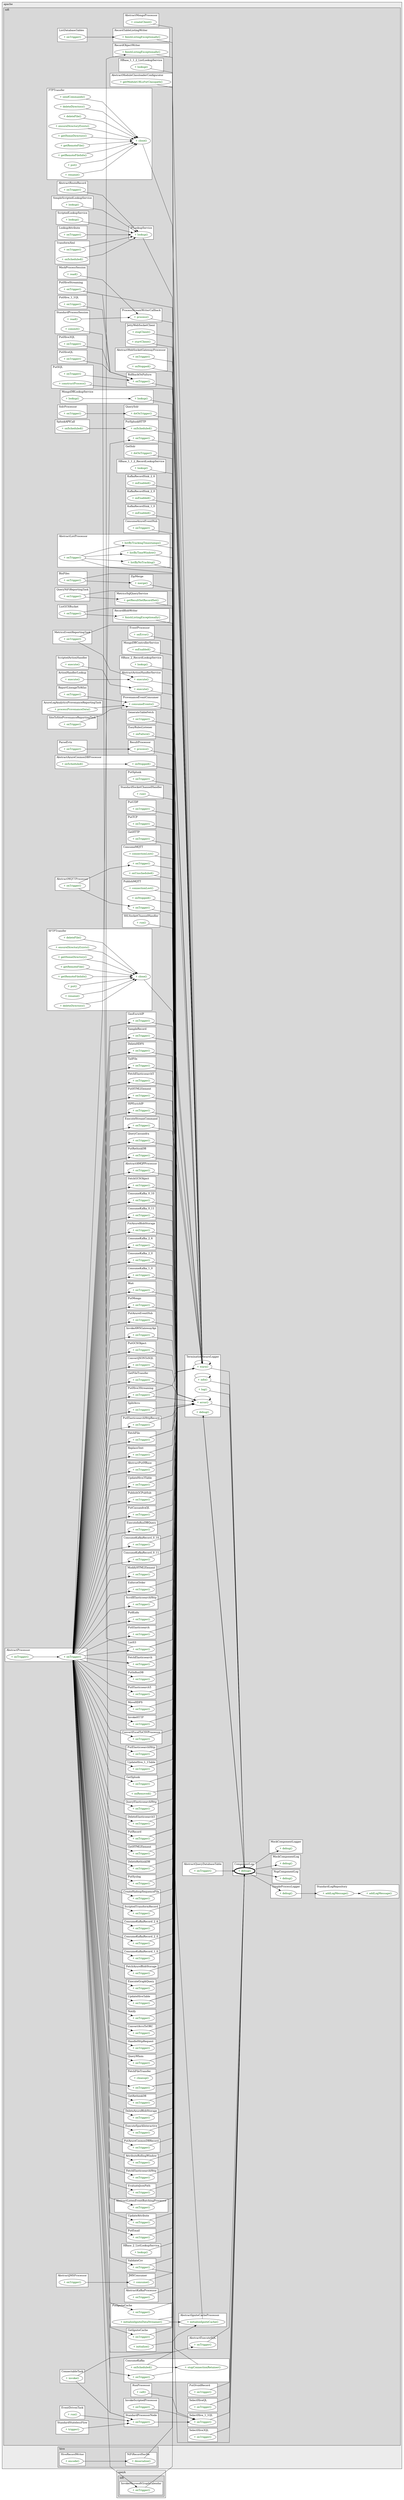 @startuml

/' diagram meta data start
config=CallConfiguration;
{
  "rootMethod": "org.apache.nifi.logging.ComponentLog#debug(String,Object[],Throwable)",
  "projectClassification": {
    "searchMode": "OpenProject", // OpenProject, AllProjects
    "includedProjects": "",
    "pathEndKeywords": "*.impl",
    "isClientPath": "",
    "isClientName": "",
    "isTestPath": "",
    "isTestName": "",
    "isMappingPath": "",
    "isMappingName": "",
    "isDataAccessPath": "",
    "isDataAccessName": "",
    "isDataStructurePath": "",
    "isDataStructureName": "",
    "isInterfaceStructuresPath": "",
    "isInterfaceStructuresName": "",
    "isEntryPointPath": "",
    "isEntryPointName": ""
  },
  "graphRestriction": {
    "classPackageExcludeFilter": "",
    "classPackageIncludeFilter": "",
    "classNameExcludeFilter": "",
    "classNameIncludeFilter": "",
    "methodNameExcludeFilter": "",
    "methodNameIncludeFilter": "",
    "removeByInheritance": "", // inheritance/annotation based filtering is done in a second step
    "removeByAnnotation": "",
    "removeByClassPackage": "", // cleanup the graph after inheritance/annotation based filtering is done
    "removeByClassName": "",
    "cutMappings": false,
    "cutEnum": true,
    "cutTests": true,
    "cutClient": true,
    "cutDataAccess": true,
    "cutInterfaceStructures": true,
    "cutDataStructures": true,
    "cutGetterAndSetter": true,
    "cutConstructors": true
  },
  "graphTraversal": {
    "forwardDepth": 3,
    "backwardDepth": 3,
    "classPackageExcludeFilter": "",
    "classPackageIncludeFilter": "",
    "classNameExcludeFilter": "",
    "classNameIncludeFilter": "",
    "methodNameExcludeFilter": "",
    "methodNameIncludeFilter": "",
    "hideMappings": false,
    "hideDataStructures": false,
    "hidePrivateMethods": true,
    "hideInterfaceCalls": true, // indirection: implementation -> interface (is hidden) -> implementation
    "onlyShowApplicationEntryPoints": false // root node is included
  },
  "details": {
    "aggregation": "GroupByClass", // ByClass, GroupByClass, None
    "showMethodParametersTypes": false,
    "showMethodParametersNames": false,
    "showMethodReturnType": false,
    "showPackageLevels": 2,
    "showCallOrder": false,
    "edgeMode": "MethodsOnly", // TypesOnly, MethodsOnly, TypesAndMethods, MethodsAndDirectTypeUsage
    "showDetailedClassStructure": false
  },
  "rootClass": "org.apache.nifi.logging.ComponentLog"
}
diagram meta data end '/



digraph g {
    rankdir="LR"
    splines=polyline
    

'nodes 
subgraph cluster_109642426 { 
   	label=speyk
	labeljust=l
	fillcolor="#ececec"
	style=filled
   
   subgraph cluster_1357476466 { 
   	label=nifi
	labeljust=l
	fillcolor="#d8d8d8"
	style=filled
   
   subgraph cluster_919407401 { 
   	label=InvokeMicrosoftGraphCalendar
	labeljust=l
	fillcolor=white
	style=filled
   
   InvokeMicrosoftGraphCalendar652418931XXXonTrigger1421322213[
	label="+ onTrigger()"
	style=filled
	fillcolor=white
	tooltip="InvokeMicrosoftGraphCalendar

null"
	fontcolor=darkgreen
];
} 
} 
} 

subgraph cluster_1411517106 { 
   	label=apache
	labeljust=l
	fillcolor="#ececec"
	style=filled
   
   subgraph cluster_781648802 { 
   	label=nifi
	labeljust=l
	fillcolor="#d8d8d8"
	style=filled
   
   subgraph cluster_1002388900 { 
   	label=PublishMQTT
	labeljust=l
	fillcolor=white
	style=filled
   
   PublishMQTT1617610039XXXconnectionLost748255520[
	label="+ connectionLost()"
	style=filled
	fillcolor=white
	tooltip="PublishMQTT

null"
	fontcolor=darkgreen
];

PublishMQTT1617610039XXXonStopped135384992[
	label="+ onStopped()"
	style=filled
	fillcolor=white
	tooltip="PublishMQTT

null"
	fontcolor=darkgreen
];

PublishMQTT1617610039XXXonTrigger1421322213[
	label="+ onTrigger()"
	style=filled
	fillcolor=white
	tooltip="PublishMQTT

null"
	fontcolor=darkgreen
];
} 

subgraph cluster_1002756638 { 
   	label=AbstractAzureCosmosDBProcessor
	labeljust=l
	fillcolor=white
	style=filled
   
   AbstractAzureCosmosDBProcessor717846349XXXonScheduled135384992[
	label="+ onScheduled()"
	style=filled
	fillcolor=white
	tooltip="AbstractAzureCosmosDBProcessor

null"
	fontcolor=darkgreen
];

AbstractAzureCosmosDBProcessor717846349XXXonStopped0[
	label="+ onStopped()"
	style=filled
	fillcolor=white
	tooltip="AbstractAzureCosmosDBProcessor

null"
	fontcolor=darkgreen
];
} 

subgraph cluster_1008684560 { 
   	label=StandardProcessSession
	labeljust=l
	fillcolor=white
	style=filled
   
   StandardProcessSession1624409406XXXcommit0[
	label="+ commit()"
	style=filled
	fillcolor=white
	tooltip="StandardProcessSession

&#10;  \<p\>&#10;  Commits the current session ensuring all operations against FlowFiles&#10;  within this session are atomically persisted. All FlowFiles operated on&#10;  within this session must be accounted for by transfer or removal or the&#10;  commit will fail.\</p\>&#10; &#10;  \<p\>&#10;  As soon as the commit completes the session is again ready to be used\</p\>&#10; &#10;  @throws IllegalStateException if detected that this method is being&#10;  called from within a callback of another method in this session.&#10;  @throws FlowFileHandlingException if not all FlowFiles acted upon within&#10;  this session are accounted for by user code such that they have a&#10;  transfer identified or where marked for removal. Automated rollback&#10;  occurs.&#10;  @throws ProcessException if some general fault occurs while persisting&#10;  the session. Initiates automatic rollback. The root cause can be obtained&#10;  via \<code\>Exception.getCause()\</code\>&#10; "
	fontcolor=darkgreen
];

StandardProcessSession1624409406XXXread661097743[
	label="+ read()"
	style=filled
	fillcolor=white
	tooltip="StandardProcessSession

&#10;  Executes the given callback against the contents corresponding to the&#10;  given FlowFile.&#10; &#10;  \<i\>Note\</i\>: The OutputStream provided to the given OutputStreamCallback&#10;  will not be accessible once this method has completed its execution.&#10; &#10;  @param source flowfile to retrieve content of&#10;  @param allowSessionStreamManagement allow session to hold the stream open for performance reasons&#10;  @param reader that will be called to read the flowfile content&#10;  @throws IllegalStateException if detected that this method is being&#10;  called from within a write callback of another method (i.e., from within the callback&#10;  that is passed to {@link #write(FlowFile, OutputStreamCallback)} or {@link #write(FlowFile, StreamCallback)})&#10;  or has an OutputStream open (via a call to {@link #write(FlowFile)}) in this session and for&#10;  the given FlowFile(s). Said another way, it is not permissible to call this method while writing to&#10;  the same FlowFile.&#10;  @throws FlowFileHandlingException if the given FlowFile is already&#10;  transferred or removed or doesn't belong to this session. Automatic&#10;  rollback will occur.&#10;  @throws MissingFlowFileException if the given FlowFile content cannot be&#10;  found. The FlowFile should no longer be reference, will be internally&#10;  destroyed, and the session is automatically rolled back and what is left&#10;  of the FlowFile is destroyed.&#10;  @throws FlowFileAccessException if some IO problem occurs accessing&#10;  FlowFile content; if an attempt is made to access the InputStream&#10;  provided to the given InputStreamCallback after this method completed its&#10;  execution&#10; "
	fontcolor=darkgreen
];
} 

subgraph cluster_1028429109 { 
   	label=PutEmail
	labeljust=l
	fillcolor=white
	style=filled
   
   PutEmail470851760XXXonTrigger1421322213[
	label="+ onTrigger()"
	style=filled
	fillcolor=white
	tooltip="PutEmail

null"
	fontcolor=darkgreen
];
} 

subgraph cluster_1062827759 { 
   	label=UpdateAttribute
	labeljust=l
	fillcolor=white
	style=filled
   
   UpdateAttribute173150506XXXonTrigger1421322213[
	label="+ onTrigger()"
	style=filled
	fillcolor=white
	tooltip="UpdateAttribute

null"
	fontcolor=darkgreen
];
} 

subgraph cluster_1064669994 { 
   	label=AbstractListenEventBatchingProcessor
	labeljust=l
	fillcolor=white
	style=filled
   
   AbstractListenEventBatchingProcessor1095773251XXXonTrigger1421322213[
	label="+ onTrigger()"
	style=filled
	fillcolor=white
	tooltip="AbstractListenEventBatchingProcessor

null"
	fontcolor=darkgreen
];
} 

subgraph cluster_1074017308 { 
   	label=EvaluateJsonPath
	labeljust=l
	fillcolor=white
	style=filled
   
   EvaluateJsonPath470851760XXXonTrigger1421322213[
	label="+ onTrigger()"
	style=filled
	fillcolor=white
	tooltip="EvaluateJsonPath

null"
	fontcolor=darkgreen
];
} 

subgraph cluster_1074053583 { 
   	label=FetchElasticsearchHttp
	labeljust=l
	fillcolor=white
	style=filled
   
   FetchElasticsearchHttp466089974XXXonTrigger1421322213[
	label="+ onTrigger()"
	style=filled
	fillcolor=white
	tooltip="FetchElasticsearchHttp

null"
	fontcolor=darkgreen
];
} 

subgraph cluster_1093662020 { 
   	label=AttributeRollingWindow
	labeljust=l
	fillcolor=white
	style=filled
   
   AttributeRollingWindow649946101XXXonTrigger1421322213[
	label="+ onTrigger()"
	style=filled
	fillcolor=white
	tooltip="AttributeRollingWindow

null"
	fontcolor=darkgreen
];
} 

subgraph cluster_1102050982 { 
   	label=PutAzureCosmosDBRecord
	labeljust=l
	fillcolor=white
	style=filled
   
   PutAzureCosmosDBRecord717846349XXXonTrigger1421322213[
	label="+ onTrigger()"
	style=filled
	fillcolor=white
	tooltip="PutAzureCosmosDBRecord

null"
	fontcolor=darkgreen
];
} 

subgraph cluster_1109842081 { 
   	label=ExecuteSparkInteractive
	labeljust=l
	fillcolor=white
	style=filled
   
   ExecuteSparkInteractive1617572627XXXonTrigger1421322213[
	label="+ onTrigger()"
	style=filled
	fillcolor=white
	tooltip="ExecuteSparkInteractive

null"
	fontcolor=darkgreen
];
} 

subgraph cluster_1116556550 { 
   	label=PutSplunk
	labeljust=l
	fillcolor=white
	style=filled
   
   PutSplunk84296138XXXonTrigger302525551[
	label="+ onTrigger()"
	style=filled
	fillcolor=white
	tooltip="PutSplunk

&#10;  \<p\>&#10;  The method called when this processor is triggered to operate by the&#10;  controller. In the absence of the {@link org.apache.nifi.annotation.behavior.TriggerSerially} annotation,&#10;  this method may be called concurrently from different threads.&#10;  When this method is called depends on how this processor is&#10;  configured within a controller to be triggered (timing or event&#10;  based).\</p\>&#10; &#10;  @param context provides access to convenience methods for obtaining&#10;  property values, delaying the scheduling of the processor, provides&#10;  access to Controller Services, etc.&#10;  @param sessionFactory provides access to a {@link ProcessSession}, which&#10;  can be used for accessing FlowFiles, etc.&#10; &#10;  @throws ProcessException if processing did not complete normally though&#10;  indicates the problem is an understood potential outcome of processing.&#10;  The controller/caller will handle these exceptions gracefully such as&#10;  logging, etc.. If another type of exception is allowed to propagate the&#10;  controller may no longer trigger this processor to operate, as this would&#10;  indicate a probable coding defect.&#10; "
	fontcolor=darkgreen
];
} 

subgraph cluster_1137778719 { 
   	label=DeleteAzureBlobStorage
	labeljust=l
	fillcolor=white
	style=filled
   
   DeleteAzureBlobStorage214132375XXXonTrigger1421322213[
	label="+ onTrigger()"
	style=filled
	fillcolor=white
	tooltip="DeleteAzureBlobStorage

null"
	fontcolor=darkgreen
];
} 

subgraph cluster_1148505867 { 
   	label=GetRethinkDB
	labeljust=l
	fillcolor=white
	style=filled
   
   GetRethinkDB760475350XXXonTrigger1421322213[
	label="+ onTrigger()"
	style=filled
	fillcolor=white
	tooltip="GetRethinkDB

null"
	fontcolor=darkgreen
];
} 

subgraph cluster_1154412692 { 
   	label=RecordTableListingWriter
	labeljust=l
	fillcolor=white
	style=filled
   
   RecordTableListingWriter1475776380XXXfinishListingExceptionally809373649[
	label="+ finishListingExceptionally()"
	style=filled
	fillcolor=white
	tooltip="RecordTableListingWriter

null"
	fontcolor=darkgreen
];
} 

subgraph cluster_1155855907 { 
   	label=FetchFileTransfer
	labeljust=l
	fillcolor=white
	style=filled
   
   FetchFileTransfer470851760XXXcleanup0[
	label="+ cleanup()"
	style=filled
	fillcolor=white
	tooltip="FetchFileTransfer

null"
	fontcolor=darkgreen
];

FetchFileTransfer470851760XXXonTrigger1421322213[
	label="+ onTrigger()"
	style=filled
	fillcolor=white
	tooltip="FetchFileTransfer

null"
	fontcolor=darkgreen
];
} 

subgraph cluster_1163379933 { 
   	label=StandardSocketChannelHandler
	labeljust=l
	fillcolor=white
	style=filled
   
   StandardSocketChannelHandler889177880XXXrun0[
	label="+ run()"
	style=filled
	fillcolor=white
	tooltip="StandardSocketChannelHandler

null"
	fontcolor=darkgreen
];
} 

subgraph cluster_1185244918 { 
   	label=QueryWhois
	labeljust=l
	fillcolor=white
	style=filled
   
   QueryWhois486784424XXXonTrigger1421322213[
	label="+ onTrigger()"
	style=filled
	fillcolor=white
	tooltip="QueryWhois

null"
	fontcolor=darkgreen
];
} 

subgraph cluster_1212227920 { 
   	label=PutUDP
	labeljust=l
	fillcolor=white
	style=filled
   
   PutUDP470851760XXXonTrigger302525551[
	label="+ onTrigger()"
	style=filled
	fillcolor=white
	tooltip="PutUDP

&#10;  event handler method to handle the FlowFile being forwarded to the Processor by the framework. The FlowFile contents is sent out as a UDP datagram using an acquired ChannelSender object. If the&#10;  FlowFile contents was sent out successfully then the FlowFile is forwarded to the success relationship. If an error occurred then the FlowFile is forwarded to the failure relationship.&#10; &#10;  @param context&#10; - the current process context.&#10; &#10;  @param sessionFactory&#10; - a factory object to obtain a process session.&#10; "
	fontcolor=darkgreen
];
} 

subgraph cluster_1212228912 { 
   	label=PutTCP
	labeljust=l
	fillcolor=white
	style=filled
   
   PutTCP470851760XXXonTrigger302525551[
	label="+ onTrigger()"
	style=filled
	fillcolor=white
	tooltip="PutTCP

&#10;  event handler method to handle the FlowFile being forwarded to the Processor by the framework. The FlowFile contents is sent out over a TCP connection using an acquired ChannelSender object. If&#10;  the FlowFile contents was sent out successfully then the FlowFile is forwarded to the success relationship. If an error occurred then the FlowFile is forwarded to the failure relationship.&#10; &#10;  @param context&#10; - the current process context.&#10; &#10;  @param sessionFactory&#10; - a factory object to obtain a process session.&#10; "
	fontcolor=darkgreen
];
} 

subgraph cluster_1212229443 { 
   	label=PutSQL
	labeljust=l
	fillcolor=white
	style=filled
   
   PutSQL470851760XXXconstructProcess0[
	label="+ constructProcess()"
	style=filled
	fillcolor=white
	tooltip="PutSQL

null"
	fontcolor=darkgreen
];

PutSQL470851760XXXonTrigger302525551[
	label="+ onTrigger()"
	style=filled
	fillcolor=white
	tooltip="PutSQL

&#10;  \<p\>&#10;  The method called when this processor is triggered to operate by the&#10;  controller. In the absence of the {@link org.apache.nifi.annotation.behavior.TriggerSerially} annotation,&#10;  this method may be called concurrently from different threads.&#10;  When this method is called depends on how this processor is&#10;  configured within a controller to be triggered (timing or event&#10;  based).\</p\>&#10; &#10;  @param context provides access to convenience methods for obtaining&#10;  property values, delaying the scheduling of the processor, provides&#10;  access to Controller Services, etc.&#10;  @param sessionFactory provides access to a {@link ProcessSession}, which&#10;  can be used for accessing FlowFiles, etc.&#10; &#10;  @throws ProcessException if processing did not complete normally though&#10;  indicates the problem is an understood potential outcome of processing.&#10;  The controller/caller will handle these exceptions gracefully such as&#10;  logging, etc.. If another type of exception is allowed to propagate the&#10;  controller may no longer trigger this processor to operate, as this would&#10;  indicate a probable coding defect.&#10; "
	fontcolor=darkgreen
];
} 

subgraph cluster_1216091102 { 
   	label=IPLookupService
	labeljust=l
	fillcolor=white
	style=filled
   
   IPLookupService1214926876XXXlookup350625082[
	label="+ lookup()"
	style=filled
	fillcolor=white
	tooltip="IPLookupService

&#10;  Looks up a value that corresponds to the given map of information, referred to as lookup coordinates&#10; &#10;  @param coordinates a Map of key/value pairs that indicate the information that should be looked up&#10;  @return a value that corresponds to the given coordinates&#10; &#10;  @throws LookupFailureException if unable to lookup a value for the given coordinates&#10; "
	fontcolor=darkgreen
];
} 

subgraph cluster_1219603488 { 
   	label=GetHTTP
	labeljust=l
	fillcolor=white
	style=filled
   
   GetHTTP470851760XXXonTrigger302525551[
	label="+ onTrigger()"
	style=filled
	fillcolor=white
	tooltip="GetHTTP

&#10;  \<p\>&#10;  The method called when this processor is triggered to operate by the&#10;  controller. In the absence of the {@link org.apache.nifi.annotation.behavior.TriggerSerially} annotation,&#10;  this method may be called concurrently from different threads.&#10;  When this method is called depends on how this processor is&#10;  configured within a controller to be triggered (timing or event&#10;  based).\</p\>&#10; &#10;  @param context provides access to convenience methods for obtaining&#10;  property values, delaying the scheduling of the processor, provides&#10;  access to Controller Services, etc.&#10;  @param sessionFactory provides access to a {@link ProcessSession}, which&#10;  can be used for accessing FlowFiles, etc.&#10; &#10;  @throws ProcessException if processing did not complete normally though&#10;  indicates the problem is an understood potential outcome of processing.&#10;  The controller/caller will handle these exceptions gracefully such as&#10;  logging, etc.. If another type of exception is allowed to propagate the&#10;  controller may no longer trigger this processor to operate, as this would&#10;  indicate a probable coding defect.&#10; "
	fontcolor=darkgreen
];
} 

subgraph cluster_1222997408 { 
   	label=AbstractMQTTProcessor
	labeljust=l
	fillcolor=white
	style=filled
   
   AbstractMQTTProcessor35910014XXXonTrigger1421322213[
	label="+ onTrigger()"
	style=filled
	fillcolor=white
	tooltip="AbstractMQTTProcessor

null"
	fontcolor=darkgreen
];
} 

subgraph cluster_1226237647 { 
   	label=JMSConsumer
	labeljust=l
	fillcolor=white
	style=filled
   
   JMSConsumer80226329XXXconsume385240460[
	label="+ consume()"
	style=filled
	fillcolor=white
	tooltip="JMSConsumer

null"
	fontcolor=darkgreen
];
} 

subgraph cluster_1226525087 { 
   	label=HandleHttpRequest
	labeljust=l
	fillcolor=white
	style=filled
   
   HandleHttpRequest470851760XXXonTrigger1421322213[
	label="+ onTrigger()"
	style=filled
	fillcolor=white
	tooltip="HandleHttpRequest

null"
	fontcolor=darkgreen
];
} 

subgraph cluster_1237439202 { 
   	label=MetricsEventReportingTask
	labeljust=l
	fillcolor=white
	style=filled
   
   MetricsEventReportingTask864807412XXXonTrigger602840001[
	label="+ onTrigger()"
	style=filled
	fillcolor=white
	tooltip="MetricsEventReportingTask

&#10;  This method is called on a scheduled interval to allow the Reporting Task&#10;  to perform its tasks.&#10; &#10;  @param context reporting context&#10; "
	fontcolor=darkgreen
];
} 

subgraph cluster_1241538667 { 
   	label=AbstractQueryDatabaseTable
	labeljust=l
	fillcolor=white
	style=filled
   
   AbstractQueryDatabaseTable470851760XXXonTrigger302525551[
	label="+ onTrigger()"
	style=filled
	fillcolor=white
	tooltip="AbstractQueryDatabaseTable

&#10;  \<p\>&#10;  The method called when this processor is triggered to operate by the&#10;  controller. In the absence of the {@link org.apache.nifi.annotation.behavior.TriggerSerially} annotation,&#10;  this method may be called concurrently from different threads.&#10;  When this method is called depends on how this processor is&#10;  configured within a controller to be triggered (timing or event&#10;  based).\</p\>&#10; &#10;  @param context provides access to convenience methods for obtaining&#10;  property values, delaying the scheduling of the processor, provides&#10;  access to Controller Services, etc.&#10;  @param sessionFactory provides access to a {@link ProcessSession}, which&#10;  can be used for accessing FlowFiles, etc.&#10; &#10;  @throws ProcessException if processing did not complete normally though&#10;  indicates the problem is an understood potential outcome of processing.&#10;  The controller/caller will handle these exceptions gracefully such as&#10;  logging, etc.. If another type of exception is allowed to propagate the&#10;  controller may no longer trigger this processor to operate, as this would&#10;  indicate a probable coding defect.&#10; "
	fontcolor=darkgreen
];
} 

subgraph cluster_1247026487 { 
   	label=ConsumeMQTT
	labeljust=l
	fillcolor=white
	style=filled
   
   ConsumeMQTT1617610039XXXconnectionLost748255520[
	label="+ connectionLost()"
	style=filled
	fillcolor=white
	tooltip="ConsumeMQTT

null"
	fontcolor=darkgreen
];

ConsumeMQTT1617610039XXXonTrigger1421322213[
	label="+ onTrigger()"
	style=filled
	fillcolor=white
	tooltip="ConsumeMQTT

null"
	fontcolor=darkgreen
];

ConsumeMQTT1617610039XXXonUnscheduled135384992[
	label="+ onUnscheduled()"
	style=filled
	fillcolor=white
	tooltip="ConsumeMQTT

null"
	fontcolor=darkgreen
];
} 

subgraph cluster_1248344821 { 
   	label=ConvertAvroToORC
	labeljust=l
	fillcolor=white
	style=filled
   
   ConvertAvroToORC1617453443XXXonTrigger1421322213[
	label="+ onTrigger()"
	style=filled
	fillcolor=white
	tooltip="ConvertAvroToORC

null"
	fontcolor=darkgreen
];
} 

subgraph cluster_1250929481 { 
   	label=SimpleProcessLogger
	labeljust=l
	fillcolor=white
	style=filled
   
   SimpleProcessLogger786985848XXXdebug614054138[
	label="+ debug()"
	style=filled
	fillcolor=white
	tooltip="SimpleProcessLogger

null"
	fontcolor=darkgreen
];
} 

subgraph cluster_1275007033 { 
   	label=Notify
	labeljust=l
	fillcolor=white
	style=filled
   
   Notify470851760XXXonTrigger1421322213[
	label="+ onTrigger()"
	style=filled
	fillcolor=white
	tooltip="Notify

null"
	fontcolor=darkgreen
];
} 

subgraph cluster_1283138326 { 
   	label=UpdateHiveTable
	labeljust=l
	fillcolor=white
	style=filled
   
   UpdateHiveTable1617453443XXXonTrigger1421322213[
	label="+ onTrigger()"
	style=filled
	fillcolor=white
	tooltip="UpdateHiveTable

null"
	fontcolor=darkgreen
];
} 

subgraph cluster_1293754300 { 
   	label=ExecuteGraphQuery
	labeljust=l
	fillcolor=white
	style=filled
   
   ExecuteGraphQuery1399225957XXXonTrigger1421322213[
	label="+ onTrigger()"
	style=filled
	fillcolor=white
	tooltip="ExecuteGraphQuery

null"
	fontcolor=darkgreen
];
} 

subgraph cluster_1298576416 { 
   	label=SSLSocketChannelHandler
	labeljust=l
	fillcolor=white
	style=filled
   
   SSLSocketChannelHandler889177880XXXrun0[
	label="+ run()"
	style=filled
	fillcolor=white
	tooltip="SSLSocketChannelHandler

null"
	fontcolor=darkgreen
];
} 

subgraph cluster_130024122 { 
   	label=AbstractRouteRecord
	labeljust=l
	fillcolor=white
	style=filled
   
   AbstractRouteRecord470851760XXXonTrigger1421322213[
	label="+ onTrigger()"
	style=filled
	fillcolor=white
	tooltip="AbstractRouteRecord

null"
	fontcolor=darkgreen
];
} 

subgraph cluster_1314842108 { 
   	label=FetchAzureBlobStorage
	labeljust=l
	fillcolor=white
	style=filled
   
   FetchAzureBlobStorage214132375XXXonTrigger1421322213[
	label="+ onTrigger()"
	style=filled
	fillcolor=white
	tooltip="FetchAzureBlobStorage

null"
	fontcolor=darkgreen
];
} 

subgraph cluster_1318126696 { 
   	label=SFTPTransfer
	labeljust=l
	fillcolor=white
	style=filled
   
   SFTPTransfer518595616XXXclose0[
	label="+ close()"
	style=filled
	fillcolor=white
	tooltip="SFTPTransfer

null"
	fontcolor=darkgreen
];

SFTPTransfer518595616XXXdeleteDirectory714565775[
	label="+ deleteDirectory()"
	style=filled
	fillcolor=white
	tooltip="SFTPTransfer

null"
	fontcolor=darkgreen
];

SFTPTransfer518595616XXXdeleteFile1319031860[
	label="+ deleteFile()"
	style=filled
	fillcolor=white
	tooltip="SFTPTransfer

null"
	fontcolor=darkgreen
];

SFTPTransfer518595616XXXensureDirectoryExists1992948358[
	label="+ ensureDirectoryExists()"
	style=filled
	fillcolor=white
	tooltip="SFTPTransfer

null"
	fontcolor=darkgreen
];

SFTPTransfer518595616XXXgetHomeDirectory2093713386[
	label="+ getHomeDirectory()"
	style=filled
	fillcolor=white
	tooltip="SFTPTransfer

null"
	fontcolor=darkgreen
];

SFTPTransfer518595616XXXgetRemoteFile1287964170[
	label="+ getRemoteFile()"
	style=filled
	fillcolor=white
	tooltip="SFTPTransfer

null"
	fontcolor=darkgreen
];

SFTPTransfer518595616XXXgetRemoteFileInfo1319031860[
	label="+ getRemoteFileInfo()"
	style=filled
	fillcolor=white
	tooltip="SFTPTransfer

null"
	fontcolor=darkgreen
];

SFTPTransfer518595616XXXput1274206686[
	label="+ put()"
	style=filled
	fillcolor=white
	tooltip="SFTPTransfer

null"
	fontcolor=darkgreen
];

SFTPTransfer518595616XXXrename1319031860[
	label="+ rename()"
	style=filled
	fillcolor=white
	tooltip="SFTPTransfer

null"
	fontcolor=darkgreen
];
} 

subgraph cluster_1319608814 { 
   	label=ConsumeKafkaRecord_1_0
	labeljust=l
	fillcolor=white
	style=filled
   
   ConsumeKafkaRecord_1_01914862338XXXonTrigger1421322213[
	label="+ onTrigger()"
	style=filled
	fillcolor=white
	tooltip="ConsumeKafkaRecord_1_0

null"
	fontcolor=darkgreen
];
} 

subgraph cluster_1319609775 { 
   	label=ConsumeKafkaRecord_2_0
	labeljust=l
	fillcolor=white
	style=filled
   
   ConsumeKafkaRecord_2_01914862338XXXonTrigger1421322213[
	label="+ onTrigger()"
	style=filled
	fillcolor=white
	tooltip="ConsumeKafkaRecord_2_0

null"
	fontcolor=darkgreen
];
} 

subgraph cluster_1319609781 { 
   	label=ConsumeKafkaRecord_2_6
	labeljust=l
	fillcolor=white
	style=filled
   
   ConsumeKafkaRecord_2_61914862338XXXonTrigger1421322213[
	label="+ onTrigger()"
	style=filled
	fillcolor=white
	tooltip="ConsumeKafkaRecord_2_6

null"
	fontcolor=darkgreen
];
} 

subgraph cluster_1319657757 { 
   	label=ScriptedTransformRecord
	labeljust=l
	fillcolor=white
	style=filled
   
   ScriptedTransformRecord96134626XXXonTrigger1421322213[
	label="+ onTrigger()"
	style=filled
	fillcolor=white
	tooltip="ScriptedTransformRecord

null"
	fontcolor=darkgreen
];
} 

subgraph cluster_1332491306 { 
   	label=SimpleScriptedLookupService
	labeljust=l
	fillcolor=white
	style=filled
   
   SimpleScriptedLookupService2013746085XXXlookup350625082[
	label="+ lookup()"
	style=filled
	fillcolor=white
	tooltip="SimpleScriptedLookupService

&#10;  Looks up a value that corresponds to the given map of information, referred to as lookup coordinates&#10; &#10;  @param coordinates a Map of key/value pairs that indicate the information that should be looked up&#10;  @return a value that corresponds to the given coordinates&#10; &#10;  @throws LookupFailureException if unable to lookup a value for the given coordinates&#10; "
	fontcolor=darkgreen
];
} 

subgraph cluster_1333728902 { 
   	label=AbstractProcessor
	labeljust=l
	fillcolor=white
	style=filled
   
   AbstractProcessor786985848XXXonTrigger1421322213[
	label="+ onTrigger()"
	style=filled
	fillcolor=white
	tooltip="AbstractProcessor

null"
	fontcolor=darkgreen
];

AbstractProcessor786985848XXXonTrigger302525551[
	label="+ onTrigger()"
	style=filled
	fillcolor=white
	tooltip="AbstractProcessor

&#10;  \<p\>&#10;  The method called when this processor is triggered to operate by the&#10;  controller. In the absence of the {@link org.apache.nifi.annotation.behavior.TriggerSerially} annotation,&#10;  this method may be called concurrently from different threads.&#10;  When this method is called depends on how this processor is&#10;  configured within a controller to be triggered (timing or event&#10;  based).\</p\>&#10; &#10;  @param context provides access to convenience methods for obtaining&#10;  property values, delaying the scheduling of the processor, provides&#10;  access to Controller Services, etc.&#10;  @param sessionFactory provides access to a {@link ProcessSession}, which&#10;  can be used for accessing FlowFiles, etc.&#10; &#10;  @throws ProcessException if processing did not complete normally though&#10;  indicates the problem is an understood potential outcome of processing.&#10;  The controller/caller will handle these exceptions gracefully such as&#10;  logging, etc.. If another type of exception is allowed to propagate the&#10;  controller may no longer trigger this processor to operate, as this would&#10;  indicate a probable coding defect.&#10; "
	fontcolor=darkgreen
];
} 

subgraph cluster_1336199899 { 
   	label=HBase_2_ListLookupService
	labeljust=l
	fillcolor=white
	style=filled
   
   HBase_2_ListLookupService886316319XXXlookup350625082[
	label="+ lookup()"
	style=filled
	fillcolor=white
	tooltip="HBase_2_ListLookupService

&#10;  Looks up a value that corresponds to the given map of information, referred to as lookup coordinates&#10; &#10;  @param coordinates a Map of key/value pairs that indicate the information that should be looked up&#10;  @return a value that corresponds to the given coordinates&#10; &#10;  @throws LookupFailureException if unable to lookup a value for the given coordinates&#10; "
	fontcolor=darkgreen
];
} 

subgraph cluster_1356493401 { 
   	label=AbstractIgniteCacheProcessor
	labeljust=l
	fillcolor=white
	style=filled
   
   AbstractIgniteCacheProcessor388494129XXXinitializeIgniteCache135384992[
	label="+ initializeIgniteCache()"
	style=filled
	fillcolor=white
	tooltip="AbstractIgniteCacheProcessor

&#10;  Initialize the ignite cache instance&#10;  @param context process context&#10;  @throws ProcessException if there is a problem while scheduling the processor&#10; "
	fontcolor=darkgreen
];
} 

subgraph cluster_1360976633 { 
   	label=AbstractJMSProcessor
	labeljust=l
	fillcolor=white
	style=filled
   
   AbstractJMSProcessor80226329XXXonTrigger1421322213[
	label="+ onTrigger()"
	style=filled
	fillcolor=white
	tooltip="AbstractJMSProcessor

null"
	fontcolor=darkgreen
];
} 

subgraph cluster_1377188756 { 
   	label=CreateHadoopSequenceFile
	labeljust=l
	fillcolor=white
	style=filled
   
   CreateHadoopSequenceFile413313672XXXonTrigger1421322213[
	label="+ onTrigger()"
	style=filled
	fillcolor=white
	tooltip="CreateHadoopSequenceFile

null"
	fontcolor=darkgreen
];
} 

subgraph cluster_1377561965 { 
   	label=PutHive_1_1QL
	labeljust=l
	fillcolor=white
	style=filled
   
   PutHive_1_1QL1617453443XXXonTrigger302525551[
	label="+ onTrigger()"
	style=filled
	fillcolor=white
	tooltip="PutHive_1_1QL

&#10;  \<p\>&#10;  The method called when this processor is triggered to operate by the&#10;  controller. In the absence of the {@link org.apache.nifi.annotation.behavior.TriggerSerially} annotation,&#10;  this method may be called concurrently from different threads.&#10;  When this method is called depends on how this processor is&#10;  configured within a controller to be triggered (timing or event&#10;  based).\</p\>&#10; &#10;  @param context provides access to convenience methods for obtaining&#10;  property values, delaying the scheduling of the processor, provides&#10;  access to Controller Services, etc.&#10;  @param sessionFactory provides access to a {@link ProcessSession}, which&#10;  can be used for accessing FlowFiles, etc.&#10; &#10;  @throws ProcessException if processing did not complete normally though&#10;  indicates the problem is an understood potential outcome of processing.&#10;  The controller/caller will handle these exceptions gracefully such as&#10;  logging, etc.. If another type of exception is allowed to propagate the&#10;  controller may no longer trigger this processor to operate, as this would&#10;  indicate a probable coding defect.&#10; "
	fontcolor=darkgreen
];
} 

subgraph cluster_1390069193 { 
   	label=AbstractKafkaProcessor
	labeljust=l
	fillcolor=white
	style=filled
   
   AbstractKafkaProcessor1396033677XXXonTrigger302525551[
	label="+ onTrigger()"
	style=filled
	fillcolor=white
	tooltip="AbstractKafkaProcessor

&#10; &#10; "
	fontcolor=darkgreen
];
} 

subgraph cluster_1404101624 { 
   	label=PutSyslog
	labeljust=l
	fillcolor=white
	style=filled
   
   PutSyslog470851760XXXonTrigger1421322213[
	label="+ onTrigger()"
	style=filled
	fillcolor=white
	tooltip="PutSyslog

null"
	fontcolor=darkgreen
];
} 

subgraph cluster_1413015282 { 
   	label=DeleteRethinkDB
	labeljust=l
	fillcolor=white
	style=filled
   
   DeleteRethinkDB760475350XXXonTrigger1421322213[
	label="+ onTrigger()"
	style=filled
	fillcolor=white
	tooltip="DeleteRethinkDB

null"
	fontcolor=darkgreen
];
} 

subgraph cluster_1422030005 { 
   	label=GetHTMLElement
	labeljust=l
	fillcolor=white
	style=filled
   
   GetHTMLElement1259131820XXXonTrigger1421322213[
	label="+ onTrigger()"
	style=filled
	fillcolor=white
	tooltip="GetHTMLElement

null"
	fontcolor=darkgreen
];
} 

subgraph cluster_1449286129 { 
   	label=QuerySolr
	labeljust=l
	fillcolor=white
	style=filled
   
   QuerySolr1617786613XXXdoOnTrigger1421322213[
	label="+ doOnTrigger()"
	style=filled
	fillcolor=white
	tooltip="QuerySolr

&#10;  This should be implemented just like the normal onTrigger method. When a KerberosCredentialsService is configured,&#10;  this method will be wrapped in a PrivilegedAction and executed with the credentials of the service, otherwise this&#10;  will be executed like a a normal call to onTrigger.&#10; "
	fontcolor=darkgreen
];
} 

subgraph cluster_1451674878 { 
   	label=PutRecord
	labeljust=l
	fillcolor=white
	style=filled
   
   PutRecord470851760XXXonTrigger1421322213[
	label="+ onTrigger()"
	style=filled
	fillcolor=white
	tooltip="PutRecord

null"
	fontcolor=darkgreen
];
} 

subgraph cluster_1470843951 { 
   	label=AbstractMongoProcessor
	labeljust=l
	fillcolor=white
	style=filled
   
   AbstractMongoProcessor624533887XXXcreateClient135384992[
	label="+ createClient()"
	style=filled
	fillcolor=white
	tooltip="AbstractMongoProcessor

null"
	fontcolor=darkgreen
];
} 

subgraph cluster_1475776380 { 
   	label=ListDatabaseTables
	labeljust=l
	fillcolor=white
	style=filled
   
   ListDatabaseTables470851760XXXonTrigger1421322213[
	label="+ onTrigger()"
	style=filled
	fillcolor=white
	tooltip="ListDatabaseTables

null"
	fontcolor=darkgreen
];
} 

subgraph cluster_1478996311 { 
   	label=RecordObjectWriter
	labeljust=l
	fillcolor=white
	style=filled
   
   RecordObjectWriter1801225384XXXfinishListingExceptionally809373649[
	label="+ finishListingExceptionally()"
	style=filled
	fillcolor=white
	tooltip="RecordObjectWriter

null"
	fontcolor=darkgreen
];
} 

subgraph cluster_1492801624 { 
   	label=ScriptedLookupService
	labeljust=l
	fillcolor=white
	style=filled
   
   ScriptedLookupService2013746085XXXlookup350625082[
	label="+ lookup()"
	style=filled
	fillcolor=white
	tooltip="ScriptedLookupService

&#10;  Looks up a value that corresponds to the given map of information, referred to as lookup coordinates&#10; &#10;  @param coordinates a Map of key/value pairs that indicate the information that should be looked up&#10;  @return a value that corresponds to the given coordinates&#10; &#10;  @throws LookupFailureException if unable to lookup a value for the given coordinates&#10; "
	fontcolor=darkgreen
];
} 

subgraph cluster_1499803353 { 
   	label=DeleteElasticsearch5
	labeljust=l
	fillcolor=white
	style=filled
   
   DeleteElasticsearch5466089974XXXonTrigger1421322213[
	label="+ onTrigger()"
	style=filled
	fillcolor=white
	tooltip="DeleteElasticsearch5

null"
	fontcolor=darkgreen
];
} 

subgraph cluster_1501777281 { 
   	label=QueryElasticsearchHttp
	labeljust=l
	fillcolor=white
	style=filled
   
   QueryElasticsearchHttp466089974XXXonTrigger1421322213[
	label="+ onTrigger()"
	style=filled
	fillcolor=white
	tooltip="QueryElasticsearchHttp

null"
	fontcolor=darkgreen
];
} 

subgraph cluster_150470145 { 
   	label=GetSplunk
	labeljust=l
	fillcolor=white
	style=filled
   
   GetSplunk84296138XXXonRemoved135384992[
	label="+ onRemoved()"
	style=filled
	fillcolor=white
	tooltip="GetSplunk

null"
	fontcolor=darkgreen
];

GetSplunk84296138XXXonTrigger1421322213[
	label="+ onTrigger()"
	style=filled
	fillcolor=white
	tooltip="GetSplunk

null"
	fontcolor=darkgreen
];
} 

subgraph cluster_1529748102 { 
   	label=UpdateHive_1_1Table
	labeljust=l
	fillcolor=white
	style=filled
   
   UpdateHive_1_1Table1617453443XXXonTrigger1421322213[
	label="+ onTrigger()"
	style=filled
	fillcolor=white
	tooltip="UpdateHive_1_1Table

null"
	fontcolor=darkgreen
];
} 

subgraph cluster_1534396166 { 
   	label=NopComponentLog
	labeljust=l
	fillcolor=white
	style=filled
   
   NopComponentLog832281502XXXdebug614054138[
	label="+ debug()"
	style=filled
	fillcolor=white
	tooltip="NopComponentLog

null"
	fontcolor=darkgreen
];
} 

subgraph cluster_1539015910 { 
   	label=PutElasticsearchHttp
	labeljust=l
	fillcolor=white
	style=filled
   
   PutElasticsearchHttp466089974XXXonTrigger1421322213[
	label="+ onTrigger()"
	style=filled
	fillcolor=white
	tooltip="PutElasticsearchHttp

null"
	fontcolor=darkgreen
];
} 

subgraph cluster_1539339218 { 
   	label=MetricsSqlQueryService
	labeljust=l
	fillcolor=white
	style=filled
   
   MetricsSqlQueryService864807412XXXgetResultSetRecordSet364363493[
	label="+ getResultSetRecordSet()"
	style=filled
	fillcolor=white
	tooltip="MetricsSqlQueryService

null"
	fontcolor=darkgreen
];
} 

subgraph cluster_1564272578 { 
   	label=ConvertExcelToCSVProcessor
	labeljust=l
	fillcolor=white
	style=filled
   
   ConvertExcelToCSVProcessor224910889XXXonTrigger1421322213[
	label="+ onTrigger()"
	style=filled
	fillcolor=white
	tooltip="ConvertExcelToCSVProcessor

null"
	fontcolor=darkgreen
];
} 

subgraph cluster_1571815745 { 
   	label=HBase_1_1_2_ListLookupService
	labeljust=l
	fillcolor=white
	style=filled
   
   HBase_1_1_2_ListLookupService886316319XXXlookup350625082[
	label="+ lookup()"
	style=filled
	fillcolor=white
	tooltip="HBase_1_1_2_ListLookupService

&#10;  Looks up a value that corresponds to the given map of information, referred to as lookup coordinates&#10; &#10;  @param coordinates a Map of key/value pairs that indicate the information that should be looked up&#10;  @return a value that corresponds to the given coordinates&#10; &#10;  @throws LookupFailureException if unable to lookup a value for the given coordinates&#10; "
	fontcolor=darkgreen
];
} 

subgraph cluster_1573937391 { 
   	label=SiteToSiteProvenanceReportingTask
	labeljust=l
	fillcolor=white
	style=filled
   
   SiteToSiteProvenanceReportingTask1528425748XXXonTrigger602840001[
	label="+ onTrigger()"
	style=filled
	fillcolor=white
	tooltip="SiteToSiteProvenanceReportingTask

&#10;  This method is called on a scheduled interval to allow the Reporting Task&#10;  to perform its tasks.&#10; &#10;  @param context reporting context&#10; "
	fontcolor=darkgreen
];
} 

subgraph cluster_1578487170 { 
   	label=InvokeHTTP
	labeljust=l
	fillcolor=white
	style=filled
   
   InvokeHTTP470851760XXXonTrigger1421322213[
	label="+ onTrigger()"
	style=filled
	fillcolor=white
	tooltip="InvokeHTTP

null"
	fontcolor=darkgreen
];
} 

subgraph cluster_1587935795 { 
   	label=AbstractModuleClassloaderConfigurator
	labeljust=l
	fillcolor=white
	style=filled
   
   AbstractModuleClassloaderConfigurator187132215XXXgetModuleURLsForClasspath549428910[
	label="+ getModuleURLsForClasspath()"
	style=filled
	fillcolor=white
	tooltip="AbstractModuleClassloaderConfigurator

&#10;  Scans the given module paths for JARs. The path itself (whether a directory or file) will be added to the list&#10;  of returned module URLs, and if a directory is specified, it is scanned for JAR files (files ending with .jar).&#10;  Any JAR files found are added to the list of module URLs. This is a convenience method for adding directories&#10;  full of JAR files to an ExecuteScript or InvokeScriptedProcessor instance, rather than having to enumerate each&#10;  JAR's URL.&#10;  @param modulePaths An array of module paths to scan/add&#10;  @param log A logger for the calling component, to provide feedback for missing files, e.g.&#10;  @return An array of URLs corresponding to all modules determined from the input set of module paths.&#10; "
	fontcolor=darkgreen
];
} 

subgraph cluster_160282371 { 
   	label=ListGCSBucket
	labeljust=l
	fillcolor=white
	style=filled
   
   ListGCSBucket890626002XXXonTrigger1421322213[
	label="+ onTrigger()"
	style=filled
	fillcolor=white
	tooltip="ListGCSBucket

null"
	fontcolor=darkgreen
];
} 

subgraph cluster_1620079041 { 
   	label=FTPTransfer
	labeljust=l
	fillcolor=white
	style=filled
   
   FTPTransfer518595616XXXclose0[
	label="+ close()"
	style=filled
	fillcolor=white
	tooltip="FTPTransfer

null"
	fontcolor=darkgreen
];

FTPTransfer518595616XXXdeleteDirectory714565775[
	label="+ deleteDirectory()"
	style=filled
	fillcolor=white
	tooltip="FTPTransfer

null"
	fontcolor=darkgreen
];

FTPTransfer518595616XXXdeleteFile1319031860[
	label="+ deleteFile()"
	style=filled
	fillcolor=white
	tooltip="FTPTransfer

null"
	fontcolor=darkgreen
];

FTPTransfer518595616XXXensureDirectoryExists1992948358[
	label="+ ensureDirectoryExists()"
	style=filled
	fillcolor=white
	tooltip="FTPTransfer

null"
	fontcolor=darkgreen
];

FTPTransfer518595616XXXgetHomeDirectory2093713386[
	label="+ getHomeDirectory()"
	style=filled
	fillcolor=white
	tooltip="FTPTransfer

null"
	fontcolor=darkgreen
];

FTPTransfer518595616XXXgetRemoteFile1287964170[
	label="+ getRemoteFile()"
	style=filled
	fillcolor=white
	tooltip="FTPTransfer

null"
	fontcolor=darkgreen
];

FTPTransfer518595616XXXgetRemoteFileInfo1319031860[
	label="+ getRemoteFileInfo()"
	style=filled
	fillcolor=white
	tooltip="FTPTransfer

null"
	fontcolor=darkgreen
];

FTPTransfer518595616XXXput1274206686[
	label="+ put()"
	style=filled
	fillcolor=white
	tooltip="FTPTransfer

null"
	fontcolor=darkgreen
];

FTPTransfer518595616XXXrename1319031860[
	label="+ rename()"
	style=filled
	fillcolor=white
	tooltip="FTPTransfer

null"
	fontcolor=darkgreen
];

FTPTransfer518595616XXXsendCommands377728973[
	label="+ sendCommands()"
	style=filled
	fillcolor=white
	tooltip="FTPTransfer

null"
	fontcolor=darkgreen
];
} 

subgraph cluster_1630245760 { 
   	label=InvokeScriptedProcessor
	labeljust=l
	fillcolor=white
	style=filled
   
   InvokeScriptedProcessor96134626XXXonTrigger302525551[
	label="+ onTrigger()"
	style=filled
	fillcolor=white
	tooltip="InvokeScriptedProcessor

&#10;  Invokes the onTrigger() method of the scripted processor. If the script&#10;  failed to reload, the processor yields until the script can be reloaded&#10;  successfully. If the scripted processor's onTrigger() method throws an&#10;  exception, a ProcessException will be thrown. If no processor is defined&#10;  by the script, an error is logged with the system.&#10; &#10;  @param context provides access to convenience methods for obtaining&#10;  property values, delaying the scheduling of the processor, provides&#10;  access to Controller Services, etc.&#10;  @param sessionFactory provides access to a {@link ProcessSessionFactory},&#10;  which can be used for accessing FlowFiles, etc.&#10;  @throws ProcessException if the scripted processor's onTrigger() method&#10;  throws an exception&#10; "
	fontcolor=darkgreen
];
} 

subgraph cluster_1670086958 { 
   	label=PutHiveStreaming
	labeljust=l
	fillcolor=white
	style=filled
   
   PutHiveStreaming1617453443XXXonTrigger302525551[
	label="+ onTrigger()"
	style=filled
	fillcolor=white
	tooltip="PutHiveStreaming

&#10;  \<p\>&#10;  The method called when this processor is triggered to operate by the&#10;  controller. In the absence of the {@link org.apache.nifi.annotation.behavior.TriggerSerially} annotation,&#10;  this method may be called concurrently from different threads.&#10;  When this method is called depends on how this processor is&#10;  configured within a controller to be triggered (timing or event&#10;  based).\</p\>&#10; &#10;  @param context provides access to convenience methods for obtaining&#10;  property values, delaying the scheduling of the processor, provides&#10;  access to Controller Services, etc.&#10;  @param sessionFactory provides access to a {@link ProcessSession}, which&#10;  can be used for accessing FlowFiles, etc.&#10; &#10;  @throws ProcessException if processing did not complete normally though&#10;  indicates the problem is an understood potential outcome of processing.&#10;  The controller/caller will handle these exceptions gracefully such as&#10;  logging, etc.. If another type of exception is allowed to propagate the&#10;  controller may no longer trigger this processor to operate, as this would&#10;  indicate a probable coding defect.&#10; "
	fontcolor=darkgreen
];
} 

subgraph cluster_1684153142 { 
   	label=StandardLogRepository
	labeljust=l
	fillcolor=white
	style=filled
   
   StandardLogRepository1292167443XXXaddLogMessage1690274905[
	label="+ addLogMessage()"
	style=filled
	fillcolor=white
	tooltip="StandardLogRepository

null"
	fontcolor=darkgreen
];

StandardLogRepository1292167443XXXaddLogMessage936633774[
	label="+ addLogMessage()"
	style=filled
	fillcolor=white
	tooltip="StandardLogRepository

null"
	fontcolor=darkgreen
];
} 

subgraph cluster_1701537882 { 
   	label=ZipMerge
	labeljust=l
	fillcolor=white
	style=filled
   
   ZipMerge231340831XXXmerge1194193339[
	label="+ merge()"
	style=filled
	fillcolor=white
	tooltip="ZipMerge

null"
	fontcolor=darkgreen
];
} 

subgraph cluster_1742196903 { 
   	label=AbstractExecuteSQL
	labeljust=l
	fillcolor=white
	style=filled
   
   AbstractExecuteSQL470851760XXXonTrigger1421322213[
	label="+ onTrigger()"
	style=filled
	fillcolor=white
	tooltip="AbstractExecuteSQL

null"
	fontcolor=darkgreen
];
} 

subgraph cluster_1742318096 { 
   	label=MoveHDFS
	labeljust=l
	fillcolor=white
	style=filled
   
   MoveHDFS413313672XXXonTrigger1421322213[
	label="+ onTrigger()"
	style=filled
	fillcolor=white
	tooltip="MoveHDFS

null"
	fontcolor=darkgreen
];
} 

subgraph cluster_1747576579 { 
   	label=PutElasticsearch5
	labeljust=l
	fillcolor=white
	style=filled
   
   PutElasticsearch5466089974XXXonTrigger1421322213[
	label="+ onTrigger()"
	style=filled
	fillcolor=white
	tooltip="PutElasticsearch5

null"
	fontcolor=darkgreen
];
} 

subgraph cluster_1752160180 { 
   	label=PutInfluxDB
	labeljust=l
	fillcolor=white
	style=filled
   
   PutInfluxDB1607313889XXXonTrigger1421322213[
	label="+ onTrigger()"
	style=filled
	fillcolor=white
	tooltip="PutInfluxDB

null"
	fontcolor=darkgreen
];
} 

subgraph cluster_1752296219 { 
   	label=JettyWebSocketClient
	labeljust=l
	fillcolor=white
	style=filled
   
   JettyWebSocketClient1906630563XXXstartClient1613222919[
	label="+ startClient()"
	style=filled
	fillcolor=white
	tooltip="JettyWebSocketClient

null"
	fontcolor=darkgreen
];

JettyWebSocketClient1906630563XXXstopClient0[
	label="+ stopClient()"
	style=filled
	fillcolor=white
	tooltip="JettyWebSocketClient

null"
	fontcolor=darkgreen
];
} 

subgraph cluster_1755905334 { 
   	label=EventDrivenTask
	labeljust=l
	fillcolor=white
	style=filled
   
   EventDrivenTask1117794091XXXrun0[
	label="+ run()"
	style=filled
	fillcolor=white
	tooltip="EventDrivenTask

null"
	fontcolor=darkgreen
];
} 

subgraph cluster_1772932102 { 
   	label=PutIgniteCache
	labeljust=l
	fillcolor=white
	style=filled
   
   PutIgniteCache388494129XXXinitializeIgniteDataStreamer135384992[
	label="+ initializeIgniteDataStreamer()"
	style=filled
	fillcolor=white
	tooltip="PutIgniteCache

&#10;  Initialize ignite cache&#10; "
	fontcolor=darkgreen
];

PutIgniteCache388494129XXXonTrigger1421322213[
	label="+ onTrigger()"
	style=filled
	fillcolor=white
	tooltip="PutIgniteCache

&#10;  Handle flow files&#10; "
	fontcolor=darkgreen
];
} 

subgraph cluster_1776405638 { 
   	label=PutHive3QL
	labeljust=l
	fillcolor=white
	style=filled
   
   PutHive3QL1617453443XXXonTrigger302525551[
	label="+ onTrigger()"
	style=filled
	fillcolor=white
	tooltip="PutHive3QL

&#10;  \<p\>&#10;  The method called when this processor is triggered to operate by the&#10;  controller. In the absence of the {@link org.apache.nifi.annotation.behavior.TriggerSerially} annotation,&#10;  this method may be called concurrently from different threads.&#10;  When this method is called depends on how this processor is&#10;  configured within a controller to be triggered (timing or event&#10;  based).\</p\>&#10; &#10;  @param context provides access to convenience methods for obtaining&#10;  property values, delaying the scheduling of the processor, provides&#10;  access to Controller Services, etc.&#10;  @param sessionFactory provides access to a {@link ProcessSession}, which&#10;  can be used for accessing FlowFiles, etc.&#10; &#10;  @throws ProcessException if processing did not complete normally though&#10;  indicates the problem is an understood potential outcome of processing.&#10;  The controller/caller will handle these exceptions gracefully such as&#10;  logging, etc.. If another type of exception is allowed to propagate the&#10;  controller may no longer trigger this processor to operate, as this would&#10;  indicate a probable coding defect.&#10; "
	fontcolor=darkgreen
];
} 

subgraph cluster_1798909949 { 
   	label=PutDruidRecord
	labeljust=l
	fillcolor=white
	style=filled
   
   PutDruidRecord1401977521XXXonTrigger302525551[
	label="+ onTrigger()"
	style=filled
	fillcolor=white
	tooltip="PutDruidRecord

&#10;  \<p\>&#10;  The method called when this processor is triggered to operate by the&#10;  controller. In the absence of the {@link org.apache.nifi.annotation.behavior.TriggerSerially} annotation,&#10;  this method may be called concurrently from different threads.&#10;  When this method is called depends on how this processor is&#10;  configured within a controller to be triggered (timing or event&#10;  based).\</p\>&#10; &#10;  @param context provides access to convenience methods for obtaining&#10;  property values, delaying the scheduling of the processor, provides&#10;  access to Controller Services, etc.&#10;  @param sessionFactory provides access to a {@link ProcessSession}, which&#10;  can be used for accessing FlowFiles, etc.&#10; &#10;  @throws ProcessException if processing did not complete normally though&#10;  indicates the problem is an understood potential outcome of processing.&#10;  The controller/caller will handle these exceptions gracefully such as&#10;  logging, etc.. If another type of exception is allowed to propagate the&#10;  controller may no longer trigger this processor to operate, as this would&#10;  indicate a probable coding defect.&#10; "
	fontcolor=darkgreen
];
} 

subgraph cluster_1800867673 { 
   	label=FetchElasticsearch
	labeljust=l
	fillcolor=white
	style=filled
   
   FetchElasticsearch466089974XXXonTrigger1421322213[
	label="+ onTrigger()"
	style=filled
	fillcolor=white
	tooltip="FetchElasticsearch

null"
	fontcolor=darkgreen
];
} 

subgraph cluster_1801225384 { 
   	label=ListS3
	labeljust=l
	fillcolor=white
	style=filled
   
   ListS3593015804XXXonTrigger1421322213[
	label="+ onTrigger()"
	style=filled
	fillcolor=white
	tooltip="ListS3

null"
	fontcolor=darkgreen
];
} 

subgraph cluster_1802864052 { 
   	label=ProvenanceEventConsumer
	labeljust=l
	fillcolor=white
	style=filled
   
   ProvenanceEventConsumer1687920307XXXconsumeEvents1333033707[
	label="+ consumeEvents()"
	style=filled
	fillcolor=white
	tooltip="ProvenanceEventConsumer

null"
	fontcolor=darkgreen
];
} 

subgraph cluster_1819586375 { 
   	label=AbstractWebSocketGatewayProcessor
	labeljust=l
	fillcolor=white
	style=filled
   
   AbstractWebSocketGatewayProcessor317123988XXXonStopped135384992[
	label="+ onStopped()"
	style=filled
	fillcolor=white
	tooltip="AbstractWebSocketGatewayProcessor

null"
	fontcolor=darkgreen
];

AbstractWebSocketGatewayProcessor317123988XXXonTrigger302525551[
	label="+ onTrigger()"
	style=filled
	fillcolor=white
	tooltip="AbstractWebSocketGatewayProcessor

&#10;  \<p\>&#10;  The method called when this processor is triggered to operate by the&#10;  controller. In the absence of the {@link org.apache.nifi.annotation.behavior.TriggerSerially} annotation,&#10;  this method may be called concurrently from different threads.&#10;  When this method is called depends on how this processor is&#10;  configured within a controller to be triggered (timing or event&#10;  based).\</p\>&#10; &#10;  @param context provides access to convenience methods for obtaining&#10;  property values, delaying the scheduling of the processor, provides&#10;  access to Controller Services, etc.&#10;  @param sessionFactory provides access to a {@link ProcessSession}, which&#10;  can be used for accessing FlowFiles, etc.&#10; &#10;  @throws ProcessException if processing did not complete normally though&#10;  indicates the problem is an understood potential outcome of processing.&#10;  The controller/caller will handle these exceptions gracefully such as&#10;  logging, etc.. If another type of exception is allowed to propagate the&#10;  controller may no longer trigger this processor to operate, as this would&#10;  indicate a probable coding defect.&#10; "
	fontcolor=darkgreen
];
} 

subgraph cluster_1841256695 { 
   	label=TransformXml
	labeljust=l
	fillcolor=white
	style=filled
   
   TransformXml470851760XXXonScheduled135384992[
	label="+ onScheduled()"
	style=filled
	fillcolor=white
	tooltip="TransformXml

null"
	fontcolor=darkgreen
];

TransformXml470851760XXXonTrigger1421322213[
	label="+ onTrigger()"
	style=filled
	fillcolor=white
	tooltip="TransformXml

null"
	fontcolor=darkgreen
];
} 

subgraph cluster_1857488754 { 
   	label=PutElasticsearch
	labeljust=l
	fillcolor=white
	style=filled
   
   PutElasticsearch466089974XXXonTrigger1421322213[
	label="+ onTrigger()"
	style=filled
	fillcolor=white
	tooltip="PutElasticsearch

null"
	fontcolor=darkgreen
];
} 

subgraph cluster_1862046378 { 
   	label=PutKudu
	labeljust=l
	fillcolor=white
	style=filled
   
   PutKudu1617553806XXXonTrigger1421322213[
	label="+ onTrigger()"
	style=filled
	fillcolor=white
	tooltip="PutKudu

null"
	fontcolor=darkgreen
];
} 

subgraph cluster_1867352684 { 
   	label=ScrollElasticsearchHttp
	labeljust=l
	fillcolor=white
	style=filled
   
   ScrollElasticsearchHttp466089974XXXonTrigger1421322213[
	label="+ onTrigger()"
	style=filled
	fillcolor=white
	tooltip="ScrollElasticsearchHttp

null"
	fontcolor=darkgreen
];
} 

subgraph cluster_1867494049 { 
   	label=GetIgniteCache
	labeljust=l
	fillcolor=white
	style=filled
   
   GetIgniteCache388494129XXXinitialize135384992[
	label="+ initialize()"
	style=filled
	fillcolor=white
	tooltip="GetIgniteCache

null"
	fontcolor=darkgreen
];

GetIgniteCache388494129XXXonTrigger1421322213[
	label="+ onTrigger()"
	style=filled
	fillcolor=white
	tooltip="GetIgniteCache

&#10;  Handle flow file and gets the entry from the cache based on the key attribute&#10; "
	fontcolor=darkgreen
];
} 

subgraph cluster_1881440380 { 
   	label=LookupAttribute
	labeljust=l
	fillcolor=white
	style=filled
   
   LookupAttribute470851760XXXonTrigger1421322213[
	label="+ onTrigger()"
	style=filled
	fillcolor=white
	tooltip="LookupAttribute

null"
	fontcolor=darkgreen
];
} 

subgraph cluster_1887393631 { 
   	label=StandardProcessorNode
	labeljust=l
	fillcolor=white
	style=filled
   
   StandardProcessorNode1158014602XXXonTrigger302525551[
	label="+ onTrigger()"
	style=filled
	fillcolor=white
	tooltip="StandardProcessorNode

&#10;  \<p\>&#10;  The method called when this processor is triggered to operate by the&#10;  controller. This method may be called concurrently from different&#10;  threads. When this method is called depends on how this processor is&#10;  configured within a controller to be triggered (timing or event&#10;  based).\</p\>&#10; &#10;  \<p\>&#10;  The processor may commit, roll back, or allow the framework to&#10;  automatically manage the session. If the sessions are to be managed by&#10;  the framework (recommended) then what it will do depends on several&#10;  factors. If the method call returns due to an exception then the session&#10;  will be rolled back. If the method returns normally then the session will&#10;  be committed or the framework may use the session again for another&#10;  processor down stream\</p\>&#10; &#10;  @param context in which the component is triggered&#10;  @param sessionFactory used to generate {@link ProcessSession}s to use for&#10;  operating on flow files within the repository&#10; &#10;  @throws ProcessException if processing did not complete normally though&#10;  indicates the problem is an understood potential outcome of processing.&#10;  The controller/caller will handle these exceptions gracefully such as&#10;  logging, etc.. If another type of exception is allowed to propagate the&#10;  controller may no longer trigger this processor to operate as this would&#10;  indicate a probable coding defect.&#10; "
	fontcolor=darkgreen
];
} 

subgraph cluster_1889377469 { 
   	label=MockProcessSession
	labeljust=l
	fillcolor=white
	style=filled
   
   MockProcessSession306090332XXXread661097743[
	label="+ read()"
	style=filled
	fillcolor=white
	tooltip="MockProcessSession

&#10;  Executes the given callback against the contents corresponding to the&#10;  given FlowFile.&#10; &#10;  \<i\>Note\</i\>: The OutputStream provided to the given OutputStreamCallback&#10;  will not be accessible once this method has completed its execution.&#10; &#10;  @param source flowfile to retrieve content of&#10;  @param allowSessionStreamManagement allow session to hold the stream open for performance reasons&#10;  @param reader that will be called to read the flowfile content&#10;  @throws IllegalStateException if detected that this method is being&#10;  called from within a write callback of another method (i.e., from within the callback&#10;  that is passed to {@link #write(FlowFile, OutputStreamCallback)} or {@link #write(FlowFile, StreamCallback)})&#10;  or has an OutputStream open (via a call to {@link #write(FlowFile)}) in this session and for&#10;  the given FlowFile(s). Said another way, it is not permissible to call this method while writing to&#10;  the same FlowFile.&#10;  @throws FlowFileHandlingException if the given FlowFile is already&#10;  transferred or removed or doesn't belong to this session. Automatic&#10;  rollback will occur.&#10;  @throws MissingFlowFileException if the given FlowFile content cannot be&#10;  found. The FlowFile should no longer be reference, will be internally&#10;  destroyed, and the session is automatically rolled back and what is left&#10;  of the FlowFile is destroyed.&#10;  @throws FlowFileAccessException if some IO problem occurs accessing&#10;  FlowFile content; if an attempt is made to access the InputStream&#10;  provided to the given InputStreamCallback after this method completed its&#10;  execution&#10; "
	fontcolor=darkgreen
];
} 

subgraph cluster_1901156734 { 
   	label=PutSplunkHTTP
	labeljust=l
	fillcolor=white
	style=filled
   
   PutSplunkHTTP84296138XXXonScheduled135384992[
	label="+ onScheduled()"
	style=filled
	fillcolor=white
	tooltip="PutSplunkHTTP

null"
	fontcolor=darkgreen
];

PutSplunkHTTP84296138XXXonTrigger1421322213[
	label="+ onTrigger()"
	style=filled
	fillcolor=white
	tooltip="PutSplunkHTTP

null"
	fontcolor=darkgreen
];
} 

subgraph cluster_1914186834 { 
   	label=SelectHiveQL
	labeljust=l
	fillcolor=white
	style=filled
   
   SelectHiveQL1617453443XXXonTrigger302525551[
	label="+ onTrigger()"
	style=filled
	fillcolor=white
	tooltip="SelectHiveQL

&#10;  \<p\>&#10;  The method called when this processor is triggered to operate by the&#10;  controller. In the absence of the {@link org.apache.nifi.annotation.behavior.TriggerSerially} annotation,&#10;  this method may be called concurrently from different threads.&#10;  When this method is called depends on how this processor is&#10;  configured within a controller to be triggered (timing or event&#10;  based).\</p\>&#10; &#10;  @param context provides access to convenience methods for obtaining&#10;  property values, delaying the scheduling of the processor, provides&#10;  access to Controller Services, etc.&#10;  @param sessionFactory provides access to a {@link ProcessSession}, which&#10;  can be used for accessing FlowFiles, etc.&#10; &#10;  @throws ProcessException if processing did not complete normally though&#10;  indicates the problem is an understood potential outcome of processing.&#10;  The controller/caller will handle these exceptions gracefully such as&#10;  logging, etc.. If another type of exception is allowed to propagate the&#10;  controller may no longer trigger this processor to operate, as this would&#10;  indicate a probable coding defect.&#10; "
	fontcolor=darkgreen
];
} 

subgraph cluster_191477386 { 
   	label=EnforceOrder
	labeljust=l
	fillcolor=white
	style=filled
   
   EnforceOrder470851760XXXonTrigger1421322213[
	label="+ onTrigger()"
	style=filled
	fillcolor=white
	tooltip="EnforceOrder

null"
	fontcolor=darkgreen
];
} 

subgraph cluster_1921211216 { 
   	label=ComponentLog
	labeljust=l
	fillcolor=white
	style=filled
   
   ComponentLog978875333XXXdebug614054138[
	label="+ debug()"
	style=filled
	fillcolor=white
	tooltip="ComponentLog

null"
	penwidth=4
	fontcolor=darkgreen
];
} 

subgraph cluster_1968321111 { 
   	label=AbstractActionHandlerService
	labeljust=l
	fillcolor=white
	style=filled
   
   AbstractActionHandlerService1756063142XXXexecute1282825552[
	label="+ execute()"
	style=filled
	fillcolor=white
	tooltip="AbstractActionHandlerService

&#10;  Execute the given action for the provided facts&#10;  @param action The action that should be performed by the handler&#10;  @param facts The facts that triggered this action&#10; "
	fontcolor=darkgreen
];

AbstractActionHandlerService1756063142XXXexecute213004546[
	label="+ execute()"
	style=filled
	fillcolor=white
	tooltip="AbstractActionHandlerService

null"
	fontcolor=darkgreen
];
} 

subgraph cluster_1990320205 { 
   	label=BinFiles
	labeljust=l
	fillcolor=white
	style=filled
   
   BinFiles1712548561XXXonTrigger302525551[
	label="+ onTrigger()"
	style=filled
	fillcolor=white
	tooltip="BinFiles

&#10;  \<p\>&#10;  The method called when this processor is triggered to operate by the&#10;  controller. In the absence of the {@link org.apache.nifi.annotation.behavior.TriggerSerially} annotation,&#10;  this method may be called concurrently from different threads.&#10;  When this method is called depends on how this processor is&#10;  configured within a controller to be triggered (timing or event&#10;  based).\</p\>&#10; &#10;  @param context provides access to convenience methods for obtaining&#10;  property values, delaying the scheduling of the processor, provides&#10;  access to Controller Services, etc.&#10;  @param sessionFactory provides access to a {@link ProcessSession}, which&#10;  can be used for accessing FlowFiles, etc.&#10; &#10;  @throws ProcessException if processing did not complete normally though&#10;  indicates the problem is an understood potential outcome of processing.&#10;  The controller/caller will handle these exceptions gracefully such as&#10;  logging, etc.. If another type of exception is allowed to propagate the&#10;  controller may no longer trigger this processor to operate, as this would&#10;  indicate a probable coding defect.&#10; "
	fontcolor=darkgreen
];
} 

subgraph cluster_2025545571 { 
   	label=ModifyHTMLElement
	labeljust=l
	fillcolor=white
	style=filled
   
   ModifyHTMLElement1259131820XXXonTrigger1421322213[
	label="+ onTrigger()"
	style=filled
	fillcolor=white
	tooltip="ModifyHTMLElement

null"
	fontcolor=darkgreen
];
} 

subgraph cluster_2041829437 { 
   	label=ConsumeKafkaRecord_0_11
	labeljust=l
	fillcolor=white
	style=filled
   
   ConsumeKafkaRecord_0_111914862338XXXonTrigger1421322213[
	label="+ onTrigger()"
	style=filled
	fillcolor=white
	tooltip="ConsumeKafkaRecord_0_11

null"
	fontcolor=darkgreen
];
} 

subgraph cluster_2041829438 { 
   	label=ConsumeKafkaRecord_0_10
	labeljust=l
	fillcolor=white
	style=filled
   
   ConsumeKafkaRecord_0_101914862338XXXonTrigger1421322213[
	label="+ onTrigger()"
	style=filled
	fillcolor=white
	tooltip="ConsumeKafkaRecord_0_10

null"
	fontcolor=darkgreen
];
} 

subgraph cluster_2043953590 { 
   	label=ExecuteInfluxDBQuery
	labeljust=l
	fillcolor=white
	style=filled
   
   ExecuteInfluxDBQuery1607313889XXXonTrigger1421322213[
	label="+ onTrigger()"
	style=filled
	fillcolor=white
	tooltip="ExecuteInfluxDBQuery

null"
	fontcolor=darkgreen
];
} 

subgraph cluster_2048542557 { 
   	label=SplunkAPICall
	labeljust=l
	fillcolor=white
	style=filled
   
   SplunkAPICall84296138XXXonScheduled135384992[
	label="+ onScheduled()"
	style=filled
	fillcolor=white
	tooltip="SplunkAPICall

null"
	fontcolor=darkgreen
];
} 

subgraph cluster_2048858659 { 
   	label=MockComponentLog
	labeljust=l
	fillcolor=white
	style=filled
   
   MockComponentLog306090332XXXdebug614054138[
	label="+ debug()"
	style=filled
	fillcolor=white
	tooltip="MockComponentLog

null"
	fontcolor=darkgreen
];
} 

subgraph cluster_2051910931 { 
   	label=PutCassandraQL
	labeljust=l
	fillcolor=white
	style=filled
   
   PutCassandraQL1620253589XXXonTrigger1421322213[
	label="+ onTrigger()"
	style=filled
	fillcolor=white
	tooltip="PutCassandraQL

null"
	fontcolor=darkgreen
];
} 

subgraph cluster_2054666256 { 
   	label=PublishGCPubSub
	labeljust=l
	fillcolor=white
	style=filled
   
   PublishGCPubSub1271393808XXXonTrigger1421322213[
	label="+ onTrigger()"
	style=filled
	fillcolor=white
	tooltip="PublishGCPubSub

null"
	fontcolor=darkgreen
];
} 

subgraph cluster_2079389281 { 
   	label=UpdateHive3Table
	labeljust=l
	fillcolor=white
	style=filled
   
   UpdateHive3Table1617453443XXXonTrigger1421322213[
	label="+ onTrigger()"
	style=filled
	fillcolor=white
	tooltip="UpdateHive3Table

null"
	fontcolor=darkgreen
];
} 

subgraph cluster_2092034853 { 
   	label=AbstractPutHBase
	labeljust=l
	fillcolor=white
	style=filled
   
   AbstractPutHBase886316319XXXonTrigger1421322213[
	label="+ onTrigger()"
	style=filled
	fillcolor=white
	tooltip="AbstractPutHBase

null"
	fontcolor=darkgreen
];
} 

subgraph cluster_2093234243 { 
   	label=ReplaceText
	labeljust=l
	fillcolor=white
	style=filled
   
   ReplaceText470851760XXXonTrigger1421322213[
	label="+ onTrigger()"
	style=filled
	fillcolor=white
	tooltip="ReplaceText

null"
	fontcolor=darkgreen
];
} 

subgraph cluster_2102331533 { 
   	label=RollbackOnFailure
	labeljust=l
	fillcolor=white
	style=filled
   
   RollbackOnFailure582294438XXXonTrigger1554623338[
	label="+ onTrigger()"
	style=filled
	fillcolor=white
	tooltip="RollbackOnFailure

null"
	fontcolor=darkgreen
];
} 

subgraph cluster_2111402520 { 
   	label=FetchFile
	labeljust=l
	fillcolor=white
	style=filled
   
   FetchFile470851760XXXonTrigger1421322213[
	label="+ onTrigger()"
	style=filled
	fillcolor=white
	tooltip="FetchFile

null"
	fontcolor=darkgreen
];
} 

subgraph cluster_2137138951 { 
   	label=QueryNiFiReportingTask
	labeljust=l
	fillcolor=white
	style=filled
   
   QueryNiFiReportingTask864807412XXXonTrigger602840001[
	label="+ onTrigger()"
	style=filled
	fillcolor=white
	tooltip="QueryNiFiReportingTask

&#10;  This method is called on a scheduled interval to allow the Reporting Task&#10;  to perform its tasks.&#10; &#10;  @param context reporting context&#10; "
	fontcolor=darkgreen
];
} 

subgraph cluster_219057026 { 
   	label=TerminationAwareLogger
	labeljust=l
	fillcolor=white
	style=filled
   
   TerminationAwareLogger1158014602XXXdebug614054138[
	label="+ debug()"
	style=filled
	fillcolor=white
	tooltip="TerminationAwareLogger

null"
	fontcolor=darkgreen
];

TerminationAwareLogger1158014602XXXerror614054138[
	label="+ error()"
	style=filled
	fillcolor=white
	tooltip="TerminationAwareLogger

null"
	fontcolor=darkgreen
];

TerminationAwareLogger1158014602XXXinfo614054138[
	label="+ info()"
	style=filled
	fillcolor=white
	tooltip="TerminationAwareLogger

null"
	fontcolor=darkgreen
];

TerminationAwareLogger1158014602XXXlog936633774[
	label="+ log()"
	style=filled
	fillcolor=white
	tooltip="TerminationAwareLogger

null"
	fontcolor=darkgreen
];

TerminationAwareLogger1158014602XXXwarn614054138[
	label="+ warn()"
	style=filled
	fillcolor=white
	tooltip="TerminationAwareLogger

null"
	fontcolor=darkgreen
];
} 

subgraph cluster_220396826 { 
   	label=ActionHandlerLookup
	labeljust=l
	fillcolor=white
	style=filled
   
   ActionHandlerLookup1756063142XXXexecute213004546[
	label="+ execute()"
	style=filled
	fillcolor=white
	tooltip="ActionHandlerLookup

null"
	fontcolor=darkgreen
];
} 

subgraph cluster_255223797 { 
   	label=PutElasticsearchHttpRecord
	labeljust=l
	fillcolor=white
	style=filled
   
   PutElasticsearchHttpRecord466089974XXXonTrigger1421322213[
	label="+ onTrigger()"
	style=filled
	fillcolor=white
	tooltip="PutElasticsearchHttpRecord

null"
	fontcolor=darkgreen
];
} 

subgraph cluster_260369409 { 
   	label=MongoDBLookupService
	labeljust=l
	fillcolor=white
	style=filled
   
   MongoDBLookupService1872849112XXXlookup350625082[
	label="+ lookup()"
	style=filled
	fillcolor=white
	tooltip="MongoDBLookupService

&#10;  Looks up a value that corresponds to the given map of information, referred to as lookup coordinates&#10; &#10;  @param coordinates a Map of key/value pairs that indicate the information that should be looked up&#10;  @return a value that corresponds to the given coordinates&#10; &#10;  @throws LookupFailureException if unable to lookup a value for the given coordinates&#10; "
	fontcolor=darkgreen
];

MongoDBLookupService1872849112XXXlookup579320902[
	label="+ lookup()"
	style=filled
	fillcolor=white
	tooltip="MongoDBLookupService

&#10;  Looks up a value that corresponds to the given map, coordinates. Additional contextual information will also be passed into the&#10;  map labeled context from sources such as flowfile attributes.&#10; &#10;  @param coordinates a Map of key/value pairs that indicate the information that should be looked up&#10;  @param context a Map of additional information&#10;  @return a value that corresponds to the given coordinates&#10;  @throws LookupFailureException if unable to lookup a value for the given coordinates&#10; "
	fontcolor=darkgreen
];
} 

subgraph cluster_265921814 { 
   	label=ReportLineageToAtlas
	labeljust=l
	fillcolor=white
	style=filled
   
   ReportLineageToAtlas1109806833XXXonTrigger602840001[
	label="+ onTrigger()"
	style=filled
	fillcolor=white
	tooltip="ReportLineageToAtlas

&#10;  This method is called on a scheduled interval to allow the Reporting Task&#10;  to perform its tasks.&#10; &#10;  @param context reporting context&#10; "
	fontcolor=darkgreen
];
} 

subgraph cluster_308307997 { 
   	label=SplitAvro
	labeljust=l
	fillcolor=white
	style=filled
   
   SplitAvro1617257285XXXonTrigger1421322213[
	label="+ onTrigger()"
	style=filled
	fillcolor=white
	tooltip="SplitAvro

null"
	fontcolor=darkgreen
];
} 

subgraph cluster_310143485 { 
   	label=PutHive3Streaming
	labeljust=l
	fillcolor=white
	style=filled
   
   PutHive3Streaming1617453443XXXonTrigger1421322213[
	label="+ onTrigger()"
	style=filled
	fillcolor=white
	tooltip="PutHive3Streaming

null"
	fontcolor=darkgreen
];
} 

subgraph cluster_312448850 { 
   	label=ValidateCsv
	labeljust=l
	fillcolor=white
	style=filled
   
   ValidateCsv470851760XXXonTrigger1421322213[
	label="+ onTrigger()"
	style=filled
	fillcolor=white
	tooltip="ValidateCsv

null"
	fontcolor=darkgreen
];
} 

subgraph cluster_317046079 { 
   	label=GetFileTransfer
	labeljust=l
	fillcolor=white
	style=filled
   
   GetFileTransfer470851760XXXonTrigger1421322213[
	label="+ onTrigger()"
	style=filled
	fillcolor=white
	tooltip="GetFileTransfer

null"
	fontcolor=darkgreen
];
} 

subgraph cluster_317802486 { 
   	label=ConvertJSONToSQL
	labeljust=l
	fillcolor=white
	style=filled
   
   ConvertJSONToSQL470851760XXXonTrigger1421322213[
	label="+ onTrigger()"
	style=filled
	fillcolor=white
	tooltip="ConvertJSONToSQL

null"
	fontcolor=darkgreen
];
} 

subgraph cluster_322188487 { 
   	label=PutGCSObject
	labeljust=l
	fillcolor=white
	style=filled
   
   PutGCSObject890626002XXXonTrigger1421322213[
	label="+ onTrigger()"
	style=filled
	fillcolor=white
	tooltip="PutGCSObject

null"
	fontcolor=darkgreen
];
} 

subgraph cluster_457076326 { 
   	label=InvokeAWSGatewayApi
	labeljust=l
	fillcolor=white
	style=filled
   
   InvokeAWSGatewayApi1203615367XXXonTrigger1421322213[
	label="+ onTrigger()"
	style=filled
	fillcolor=white
	tooltip="InvokeAWSGatewayApi

null"
	fontcolor=darkgreen
];
} 

subgraph cluster_47478236 { 
   	label=PutAzureEventHub
	labeljust=l
	fillcolor=white
	style=filled
   
   PutAzureEventHub512912109XXXonTrigger1421322213[
	label="+ onTrigger()"
	style=filled
	fillcolor=white
	tooltip="PutAzureEventHub

null"
	fontcolor=darkgreen
];
} 

subgraph cluster_481121295 { 
   	label=ConnectableTask
	labeljust=l
	fillcolor=white
	style=filled
   
   ConnectableTask1248989462XXXinvoke0[
	label="+ invoke()"
	style=filled
	fillcolor=white
	tooltip="ConnectableTask

null"
	fontcolor=darkgreen
];
} 

subgraph cluster_491370303 { 
   	label=GetSolr
	labeljust=l
	fillcolor=white
	style=filled
   
   GetSolr1617786613XXXdoOnTrigger1421322213[
	label="+ doOnTrigger()"
	style=filled
	fillcolor=white
	tooltip="GetSolr

&#10;  This should be implemented just like the normal onTrigger method. When a KerberosCredentialsService is configured,&#10;  this method will be wrapped in a PrivilegedAction and executed with the credentials of the service, otherwise this&#10;  will be executed like a a normal call to onTrigger.&#10; "
	fontcolor=darkgreen
];
} 

subgraph cluster_492547111 { 
   	label=MockComponentLogger
	labeljust=l
	fillcolor=white
	style=filled
   
   MockComponentLogger305847012XXXdebug614054138[
	label="+ debug()"
	style=filled
	fillcolor=white
	tooltip="MockComponentLogger

null"
	fontcolor=darkgreen
];
} 

subgraph cluster_499188436 { 
   	label=PutMongo
	labeljust=l
	fillcolor=white
	style=filled
   
   PutMongo624533887XXXonTrigger1421322213[
	label="+ onTrigger()"
	style=filled
	fillcolor=white
	tooltip="PutMongo

null"
	fontcolor=darkgreen
];
} 

subgraph cluster_516018992 { 
   	label=RunProcessor
	labeljust=l
	fillcolor=white
	style=filled
   
   RunProcessor811764965XXXcall0[
	label="+ call()"
	style=filled
	fillcolor=white
	tooltip="RunProcessor

null"
	fontcolor=darkgreen
];
} 

subgraph cluster_519507597 { 
   	label=Wait
	labeljust=l
	fillcolor=white
	style=filled
   
   Wait470851760XXXonTrigger1421322213[
	label="+ onTrigger()"
	style=filled
	fillcolor=white
	tooltip="Wait

null"
	fontcolor=darkgreen
];
} 

subgraph cluster_534103421 { 
   	label=ConsumeKafka_1_0
	labeljust=l
	fillcolor=white
	style=filled
   
   ConsumeKafka_1_01914862338XXXonTrigger1421322213[
	label="+ onTrigger()"
	style=filled
	fillcolor=white
	tooltip="ConsumeKafka_1_0

null"
	fontcolor=darkgreen
];
} 

subgraph cluster_534104382 { 
   	label=ConsumeKafka_2_0
	labeljust=l
	fillcolor=white
	style=filled
   
   ConsumeKafka_2_01914862338XXXonTrigger1421322213[
	label="+ onTrigger()"
	style=filled
	fillcolor=white
	tooltip="ConsumeKafka_2_0

null"
	fontcolor=darkgreen
];
} 

subgraph cluster_534104388 { 
   	label=ConsumeKafka_2_6
	labeljust=l
	fillcolor=white
	style=filled
   
   ConsumeKafka_2_61914862338XXXonTrigger1421322213[
	label="+ onTrigger()"
	style=filled
	fillcolor=white
	tooltip="ConsumeKafka_2_6

null"
	fontcolor=darkgreen
];
} 

subgraph cluster_540342503 { 
   	label=PutAzureBlobStorage
	labeljust=l
	fillcolor=white
	style=filled
   
   PutAzureBlobStorage214132375XXXonTrigger1421322213[
	label="+ onTrigger()"
	style=filled
	fillcolor=white
	tooltip="PutAzureBlobStorage

null"
	fontcolor=darkgreen
];
} 

subgraph cluster_554560876 { 
   	label=HBase_1_1_2_RecordLookupService
	labeljust=l
	fillcolor=white
	style=filled
   
   HBase_1_1_2_RecordLookupService886316319XXXlookup350625082[
	label="+ lookup()"
	style=filled
	fillcolor=white
	tooltip="HBase_1_1_2_RecordLookupService

&#10;  Looks up a value that corresponds to the given map of information, referred to as lookup coordinates&#10; &#10;  @param coordinates a Map of key/value pairs that indicate the information that should be looked up&#10;  @return a value that corresponds to the given coordinates&#10; &#10;  @throws LookupFailureException if unable to lookup a value for the given coordinates&#10; "
	fontcolor=darkgreen
];
} 

subgraph cluster_58105479 { 
   	label=StandardStatelessFlow
	labeljust=l
	fillcolor=white
	style=filled
   
   StandardStatelessFlow35370956XXXtrigger0[
	label="+ trigger()"
	style=filled
	fillcolor=white
	tooltip="StandardStatelessFlow

null"
	fontcolor=darkgreen
];
} 

subgraph cluster_622692844 { 
   	label=ConsumeKafka_0_11
	labeljust=l
	fillcolor=white
	style=filled
   
   ConsumeKafka_0_111914862338XXXonTrigger1421322213[
	label="+ onTrigger()"
	style=filled
	fillcolor=white
	tooltip="ConsumeKafka_0_11

null"
	fontcolor=darkgreen
];
} 

subgraph cluster_622692845 { 
   	label=ConsumeKafka_0_10
	labeljust=l
	fillcolor=white
	style=filled
   
   ConsumeKafka_0_101914862338XXXonTrigger1421322213[
	label="+ onTrigger()"
	style=filled
	fillcolor=white
	tooltip="ConsumeKafka_0_10

null"
	fontcolor=darkgreen
];
} 

subgraph cluster_632956548 { 
   	label=FetchGCSObject
	labeljust=l
	fillcolor=white
	style=filled
   
   FetchGCSObject890626002XXXonTrigger1421322213[
	label="+ onTrigger()"
	style=filled
	fillcolor=white
	tooltip="FetchGCSObject

null"
	fontcolor=darkgreen
];
} 

subgraph cluster_651795308 { 
   	label=KafkaRecordSink_2_6
	labeljust=l
	fillcolor=white
	style=filled
   
   KafkaRecordSink_2_6943313234XXXonEnabled1613222919[
	label="+ onEnabled()"
	style=filled
	fillcolor=white
	tooltip="KafkaRecordSink_2_6

null"
	fontcolor=darkgreen
];
} 

subgraph cluster_651795314 { 
   	label=KafkaRecordSink_2_0
	labeljust=l
	fillcolor=white
	style=filled
   
   KafkaRecordSink_2_0943313234XXXonEnabled1613222919[
	label="+ onEnabled()"
	style=filled
	fillcolor=white
	tooltip="KafkaRecordSink_2_0

null"
	fontcolor=darkgreen
];
} 

subgraph cluster_651796275 { 
   	label=KafkaRecordSink_1_0
	labeljust=l
	fillcolor=white
	style=filled
   
   KafkaRecordSink_1_0943313234XXXonEnabled1613222919[
	label="+ onEnabled()"
	style=filled
	fillcolor=white
	tooltip="KafkaRecordSink_1_0

null"
	fontcolor=darkgreen
];
} 

subgraph cluster_669466463 { 
   	label=AbstractAMQPProcessor
	labeljust=l
	fillcolor=white
	style=filled
   
   AbstractAMQPProcessor1483774730XXXonTrigger1421322213[
	label="+ onTrigger()"
	style=filled
	fillcolor=white
	tooltip="AbstractAMQPProcessor

&#10;  Will builds target resource ({@link AMQPPublisher} or {@link AMQPConsumer}) upon first invocation and will delegate to the&#10;  implementation of {@link #processResource} method for further processing.&#10; "
	fontcolor=darkgreen
];
} 

subgraph cluster_671167630 { 
   	label=PutRethinkDB
	labeljust=l
	fillcolor=white
	style=filled
   
   PutRethinkDB760475350XXXonTrigger1421322213[
	label="+ onTrigger()"
	style=filled
	fillcolor=white
	tooltip="PutRethinkDB

null"
	fontcolor=darkgreen
];
} 

subgraph cluster_689357447 { 
   	label=QueryCassandra
	labeljust=l
	fillcolor=white
	style=filled
   
   QueryCassandra1620253589XXXonTrigger1421322213[
	label="+ onTrigger()"
	style=filled
	fillcolor=white
	tooltip="QueryCassandra

null"
	fontcolor=darkgreen
];
} 

subgraph cluster_710709873 { 
   	label=ConsumeAzureEventHub
	labeljust=l
	fillcolor=white
	style=filled
   
   ConsumeAzureEventHub512912109XXXonTrigger302525551[
	label="+ onTrigger()"
	style=filled
	fillcolor=white
	tooltip="ConsumeAzureEventHub

&#10;  \<p\>&#10;  The method called when this processor is triggered to operate by the&#10;  controller. In the absence of the {@link org.apache.nifi.annotation.behavior.TriggerSerially} annotation,&#10;  this method may be called concurrently from different threads.&#10;  When this method is called depends on how this processor is&#10;  configured within a controller to be triggered (timing or event&#10;  based).\</p\>&#10; &#10;  @param context provides access to convenience methods for obtaining&#10;  property values, delaying the scheduling of the processor, provides&#10;  access to Controller Services, etc.&#10;  @param sessionFactory provides access to a {@link ProcessSession}, which&#10;  can be used for accessing FlowFiles, etc.&#10; &#10;  @throws ProcessException if processing did not complete normally though&#10;  indicates the problem is an understood potential outcome of processing.&#10;  The controller/caller will handle these exceptions gracefully such as&#10;  logging, etc.. If another type of exception is allowed to propagate the&#10;  controller may no longer trigger this processor to operate, as this would&#10;  indicate a probable coding defect.&#10; "
	fontcolor=darkgreen
];
} 

subgraph cluster_717429300 { 
   	label=ExecuteStreamCommand
	labeljust=l
	fillcolor=white
	style=filled
   
   ExecuteStreamCommand470851760XXXonTrigger1421322213[
	label="+ onTrigger()"
	style=filled
	fillcolor=white
	tooltip="ExecuteStreamCommand

null"
	fontcolor=darkgreen
];
} 

subgraph cluster_739302913 { 
   	label=ISPEnrichIP
	labeljust=l
	fillcolor=white
	style=filled
   
   ISPEnrichIP1373242373XXXonTrigger1421322213[
	label="+ onTrigger()"
	style=filled
	fillcolor=white
	tooltip="ISPEnrichIP

null"
	fontcolor=darkgreen
];
} 

subgraph cluster_758710966 { 
   	label=SelectHive_1_1QL
	labeljust=l
	fillcolor=white
	style=filled
   
   SelectHive_1_1QL1617453443XXXonTrigger302525551[
	label="+ onTrigger()"
	style=filled
	fillcolor=white
	tooltip="SelectHive_1_1QL

&#10;  \<p\>&#10;  The method called when this processor is triggered to operate by the&#10;  controller. In the absence of the {@link org.apache.nifi.annotation.behavior.TriggerSerially} annotation,&#10;  this method may be called concurrently from different threads.&#10;  When this method is called depends on how this processor is&#10;  configured within a controller to be triggered (timing or event&#10;  based).\</p\>&#10; &#10;  @param context provides access to convenience methods for obtaining&#10;  property values, delaying the scheduling of the processor, provides&#10;  access to Controller Services, etc.&#10;  @param sessionFactory provides access to a {@link ProcessSession}, which&#10;  can be used for accessing FlowFiles, etc.&#10; &#10;  @throws ProcessException if processing did not complete normally though&#10;  indicates the problem is an understood potential outcome of processing.&#10;  The controller/caller will handle these exceptions gracefully such as&#10;  logging, etc.. If another type of exception is allowed to propagate the&#10;  controller may no longer trigger this processor to operate, as this would&#10;  indicate a probable coding defect.&#10; "
	fontcolor=darkgreen
];
} 

subgraph cluster_767488860 { 
   	label=PutHTMLElement
	labeljust=l
	fillcolor=white
	style=filled
   
   PutHTMLElement1259131820XXXonTrigger1421322213[
	label="+ onTrigger()"
	style=filled
	fillcolor=white
	tooltip="PutHTMLElement

null"
	fontcolor=darkgreen
];
} 

subgraph cluster_7677038 { 
   	label=FetchElasticsearch5
	labeljust=l
	fillcolor=white
	style=filled
   
   FetchElasticsearch5466089974XXXonTrigger1421322213[
	label="+ onTrigger()"
	style=filled
	fillcolor=white
	tooltip="FetchElasticsearch5

null"
	fontcolor=darkgreen
];
} 

subgraph cluster_789778889 { 
   	label=SelectHive3QL
	labeljust=l
	fillcolor=white
	style=filled
   
   SelectHive3QL1617453443XXXonTrigger302525551[
	label="+ onTrigger()"
	style=filled
	fillcolor=white
	tooltip="SelectHive3QL

&#10;  \<p\>&#10;  The method called when this processor is triggered to operate by the&#10;  controller. In the absence of the {@link org.apache.nifi.annotation.behavior.TriggerSerially} annotation,&#10;  this method may be called concurrently from different threads.&#10;  When this method is called depends on how this processor is&#10;  configured within a controller to be triggered (timing or event&#10;  based).\</p\>&#10; &#10;  @param context provides access to convenience methods for obtaining&#10;  property values, delaying the scheduling of the processor, provides&#10;  access to Controller Services, etc.&#10;  @param sessionFactory provides access to a {@link ProcessSession}, which&#10;  can be used for accessing FlowFiles, etc.&#10; &#10;  @throws ProcessException if processing did not complete normally though&#10;  indicates the problem is an understood potential outcome of processing.&#10;  The controller/caller will handle these exceptions gracefully such as&#10;  logging, etc.. If another type of exception is allowed to propagate the&#10;  controller may no longer trigger this processor to operate, as this would&#10;  indicate a probable coding defect.&#10; "
	fontcolor=darkgreen
];
} 

subgraph cluster_797583082 { 
   	label=TailFile
	labeljust=l
	fillcolor=white
	style=filled
   
   TailFile470851760XXXonTrigger1421322213[
	label="+ onTrigger()"
	style=filled
	fillcolor=white
	tooltip="TailFile

null"
	fontcolor=darkgreen
];
} 

subgraph cluster_79856970 { 
   	label=DeleteHDFS
	labeljust=l
	fillcolor=white
	style=filled
   
   DeleteHDFS413313672XXXonTrigger1421322213[
	label="+ onTrigger()"
	style=filled
	fillcolor=white
	tooltip="DeleteHDFS

null"
	fontcolor=darkgreen
];
} 

subgraph cluster_81244847 { 
   	label=PutHiveQL
	labeljust=l
	fillcolor=white
	style=filled
   
   PutHiveQL1617453443XXXonTrigger302525551[
	label="+ onTrigger()"
	style=filled
	fillcolor=white
	tooltip="PutHiveQL

&#10;  \<p\>&#10;  The method called when this processor is triggered to operate by the&#10;  controller. In the absence of the {@link org.apache.nifi.annotation.behavior.TriggerSerially} annotation,&#10;  this method may be called concurrently from different threads.&#10;  When this method is called depends on how this processor is&#10;  configured within a controller to be triggered (timing or event&#10;  based).\</p\>&#10; &#10;  @param context provides access to convenience methods for obtaining&#10;  property values, delaying the scheduling of the processor, provides&#10;  access to Controller Services, etc.&#10;  @param sessionFactory provides access to a {@link ProcessSession}, which&#10;  can be used for accessing FlowFiles, etc.&#10; &#10;  @throws ProcessException if processing did not complete normally though&#10;  indicates the problem is an understood potential outcome of processing.&#10;  The controller/caller will handle these exceptions gracefully such as&#10;  logging, etc.. If another type of exception is allowed to propagate the&#10;  controller may no longer trigger this processor to operate, as this would&#10;  indicate a probable coding defect.&#10; "
	fontcolor=darkgreen
];
} 

subgraph cluster_815733129 { 
   	label=SolrProcessor
	labeljust=l
	fillcolor=white
	style=filled
   
   SolrProcessor1617786613XXXonTrigger1421322213[
	label="+ onTrigger()"
	style=filled
	fillcolor=white
	tooltip="SolrProcessor

null"
	fontcolor=darkgreen
];
} 

subgraph cluster_816525295 { 
   	label=ResultProcessor
	labeljust=l
	fillcolor=white
	style=filled
   
   ResultProcessor1617376520XXXprocess81048672[
	label="+ process()"
	style=filled
	fillcolor=white
	tooltip="ResultProcessor

null"
	fontcolor=darkgreen
];
} 

subgraph cluster_833282584 { 
   	label=AbstractListProcessor
	labeljust=l
	fillcolor=white
	style=filled
   
   AbstractListProcessor1549696020XXXlistByNoTracking1421322213[
	label="+ listByNoTracking()"
	style=filled
	fillcolor=white
	tooltip="AbstractListProcessor

null"
	fontcolor=darkgreen
];

AbstractListProcessor1549696020XXXlistByTimeWindow1421322213[
	label="+ listByTimeWindow()"
	style=filled
	fillcolor=white
	tooltip="AbstractListProcessor

null"
	fontcolor=darkgreen
];

AbstractListProcessor1549696020XXXlistByTrackingTimestamps1421322213[
	label="+ listByTrackingTimestamps()"
	style=filled
	fillcolor=white
	tooltip="AbstractListProcessor

null"
	fontcolor=darkgreen
];

AbstractListProcessor1549696020XXXonTrigger1421322213[
	label="+ onTrigger()"
	style=filled
	fillcolor=white
	tooltip="AbstractListProcessor

null"
	fontcolor=darkgreen
];
} 

subgraph cluster_849539721 { 
   	label=EventProcessor
	labeljust=l
	fillcolor=white
	style=filled
   
   EventProcessor710709873XXXonError899441273[
	label="+ onError()"
	style=filled
	fillcolor=white
	tooltip="EventProcessor

null"
	fontcolor=darkgreen
];
} 

subgraph cluster_85125273 { 
   	label=SampleRecord
	labeljust=l
	fillcolor=white
	style=filled
   
   SampleRecord470851760XXXonTrigger1421322213[
	label="+ onTrigger()"
	style=filled
	fillcolor=white
	tooltip="SampleRecord

null"
	fontcolor=darkgreen
];
} 

subgraph cluster_851682636 { 
   	label=RecordBlobWriter
	labeljust=l
	fillcolor=white
	style=filled
   
   RecordBlobWriter160282371XXXfinishListingExceptionally809373649[
	label="+ finishListingExceptionally()"
	style=filled
	fillcolor=white
	tooltip="RecordBlobWriter

null"
	fontcolor=darkgreen
];
} 

subgraph cluster_865575523 { 
   	label=MongoDBControllerService
	labeljust=l
	fillcolor=white
	style=filled
   
   MongoDBControllerService1872849112XXXonEnabled1613222919[
	label="+ onEnabled()"
	style=filled
	fillcolor=white
	tooltip="MongoDBControllerService

null"
	fontcolor=darkgreen
];
} 

subgraph cluster_866114936 { 
   	label=HBase_2_RecordLookupService
	labeljust=l
	fillcolor=white
	style=filled
   
   HBase_2_RecordLookupService886316319XXXlookup350625082[
	label="+ lookup()"
	style=filled
	fillcolor=white
	tooltip="HBase_2_RecordLookupService

&#10;  Looks up a value that corresponds to the given map of information, referred to as lookup coordinates&#10; &#10;  @param coordinates a Map of key/value pairs that indicate the information that should be looked up&#10;  @return a value that corresponds to the given coordinates&#10; &#10;  @throws LookupFailureException if unable to lookup a value for the given coordinates&#10; "
	fontcolor=darkgreen
];
} 

subgraph cluster_879156790 { 
   	label=GeoEnrichIP
	labeljust=l
	fillcolor=white
	style=filled
   
   GeoEnrichIP1373242373XXXonTrigger1421322213[
	label="+ onTrigger()"
	style=filled
	fillcolor=white
	tooltip="GeoEnrichIP

null"
	fontcolor=darkgreen
];
} 

subgraph cluster_926223372 { 
   	label=AzureLogAnalyticsProvenanceReportingTask
	labeljust=l
	fillcolor=white
	style=filled
   
   AzureLogAnalyticsProvenanceReportingTask1197707483XXXprocessProvenanceData602840001[
	label="+ processProvenanceData()"
	style=filled
	fillcolor=white
	tooltip="AzureLogAnalyticsProvenanceReportingTask

null"
	fontcolor=darkgreen
];
} 

subgraph cluster_928489541 { 
   	label=ScriptedActionHandler
	labeljust=l
	fillcolor=white
	style=filled
   
   ScriptedActionHandler2020056353XXXexecute1282825552[
	label="+ execute()"
	style=filled
	fillcolor=white
	tooltip="ScriptedActionHandler

&#10;  Execute the given action for the provided facts&#10;  @param action The action that should be performed by the handler&#10;  @param facts The facts that triggered this action&#10; "
	fontcolor=darkgreen
];
} 

subgraph cluster_933285990 { 
   	label=ConsumeKafka
	labeljust=l
	fillcolor=white
	style=filled
   
   ConsumeKafka1914862338XXXonScheduled135384992[
	label="+ onScheduled()"
	style=filled
	fillcolor=white
	tooltip="ConsumeKafka

null"
	fontcolor=darkgreen
];

ConsumeKafka1914862338XXXonTrigger1421322213[
	label="+ onTrigger()"
	style=filled
	fillcolor=white
	tooltip="ConsumeKafka

null"
	fontcolor=darkgreen
];

ConsumeKafka1914862338XXXstopConnectionRetainer0[
	label="+ stopConnectionRetainer()"
	style=filled
	fillcolor=white
	tooltip="ConsumeKafka

null"
	fontcolor=darkgreen
];
} 

subgraph cluster_937264557 { 
   	label=ProcessStreamWriterCallback
	labeljust=l
	fillcolor=white
	style=filled
   
   ProcessStreamWriterCallback717429300XXXprocess1361886154[
	label="+ process()"
	style=filled
	fillcolor=white
	tooltip="ProcessStreamWriterCallback

&#10;  Provides a managed input stream for use. The input stream is&#10;  automatically opened and closed though it is ok to close the stream&#10;  manually.&#10; &#10;  @param in the stream to read bytes from&#10;  @throws IOException if issues reading from the underlying stream&#10; "
	fontcolor=darkgreen
];
} 

subgraph cluster_938935713 { 
   	label=GenerateTableFetch
	labeljust=l
	fillcolor=white
	style=filled
   
   GenerateTableFetch470851760XXXonTrigger302525551[
	label="+ onTrigger()"
	style=filled
	fillcolor=white
	tooltip="GenerateTableFetch

&#10;  \<p\>&#10;  The method called when this processor is triggered to operate by the&#10;  controller. In the absence of the {@link org.apache.nifi.annotation.behavior.TriggerSerially} annotation,&#10;  this method may be called concurrently from different threads.&#10;  When this method is called depends on how this processor is&#10;  configured within a controller to be triggered (timing or event&#10;  based).\</p\>&#10; &#10;  @param context provides access to convenience methods for obtaining&#10;  property values, delaying the scheduling of the processor, provides&#10;  access to Controller Services, etc.&#10;  @param sessionFactory provides access to a {@link ProcessSession}, which&#10;  can be used for accessing FlowFiles, etc.&#10; &#10;  @throws ProcessException if processing did not complete normally though&#10;  indicates the problem is an understood potential outcome of processing.&#10;  The controller/caller will handle these exceptions gracefully such as&#10;  logging, etc.. If another type of exception is allowed to propagate the&#10;  controller may no longer trigger this processor to operate, as this would&#10;  indicate a probable coding defect.&#10; "
	fontcolor=darkgreen
];
} 

subgraph cluster_962888468 { 
   	label=EasyRulesListener
	labeljust=l
	fillcolor=white
	style=filled
   
   EasyRulesListener1310843897XXXonFailure516000004[
	label="+ onFailure()"
	style=filled
	fillcolor=white
	tooltip="EasyRulesListener

null"
	fontcolor=darkgreen
];
} 

subgraph cluster_992587458 { 
   	label=ParseEvtx
	labeljust=l
	fillcolor=white
	style=filled
   
   ParseEvtx1617376520XXXonTrigger1421322213[
	label="+ onTrigger()"
	style=filled
	fillcolor=white
	tooltip="ParseEvtx

null"
	fontcolor=darkgreen
];
} 
} 

subgraph cluster_781827056 { 
   	label=hive
	labeljust=l
	fillcolor="#d8d8d8"
	style=filled
   
   subgraph cluster_494394680 { 
   	label=HiveRecordWriter
	labeljust=l
	fillcolor=white
	style=filled
   
   HiveRecordWriter967708794XXXencode1851041679[
	label="+ encode()"
	style=filled
	fillcolor=white
	tooltip="HiveRecordWriter

null"
	fontcolor=darkgreen
];
} 

subgraph cluster_897914146 { 
   	label=NiFiRecordSerDe
	labeljust=l
	fillcolor=white
	style=filled
   
   NiFiRecordSerDe967708794XXXdeserialize1781942336[
	label="+ deserialize()"
	style=filled
	fillcolor=white
	tooltip="NiFiRecordSerDe

null"
	fontcolor=darkgreen
];
} 
} 
} 

'edges    
AbstractAMQPProcessor1483774730XXXonTrigger1421322213 -> TerminationAwareLogger1158014602XXXerror614054138;
AbstractActionHandlerService1756063142XXXexecute1282825552 -> TerminationAwareLogger1158014602XXXwarn614054138;
AbstractActionHandlerService1756063142XXXexecute213004546 -> TerminationAwareLogger1158014602XXXwarn614054138;
AbstractAzureCosmosDBProcessor717846349XXXonScheduled135384992 -> AbstractAzureCosmosDBProcessor717846349XXXonStopped0;
AbstractAzureCosmosDBProcessor717846349XXXonStopped0 -> TerminationAwareLogger1158014602XXXerror614054138;
AbstractExecuteSQL470851760XXXonTrigger1421322213 -> ComponentLog978875333XXXdebug614054138;
AbstractIgniteCacheProcessor388494129XXXinitializeIgniteCache135384992 -> TerminationAwareLogger1158014602XXXerror614054138;
AbstractJMSProcessor80226329XXXonTrigger1421322213 -> JMSConsumer80226329XXXconsume385240460;
AbstractKafkaProcessor1396033677XXXonTrigger302525551 -> TerminationAwareLogger1158014602XXXerror614054138;
AbstractListProcessor1549696020XXXlistByNoTracking1421322213 -> TerminationAwareLogger1158014602XXXerror614054138;
AbstractListProcessor1549696020XXXlistByTimeWindow1421322213 -> TerminationAwareLogger1158014602XXXerror614054138;
AbstractListProcessor1549696020XXXlistByTrackingTimestamps1421322213 -> TerminationAwareLogger1158014602XXXerror614054138;
AbstractListProcessor1549696020XXXonTrigger1421322213 -> AbstractListProcessor1549696020XXXlistByNoTracking1421322213;
AbstractListProcessor1549696020XXXonTrigger1421322213 -> AbstractListProcessor1549696020XXXlistByTimeWindow1421322213;
AbstractListProcessor1549696020XXXonTrigger1421322213 -> AbstractListProcessor1549696020XXXlistByTrackingTimestamps1421322213;
AbstractListProcessor1549696020XXXonTrigger1421322213 -> TerminationAwareLogger1158014602XXXerror614054138;
AbstractListenEventBatchingProcessor1095773251XXXonTrigger1421322213 -> TerminationAwareLogger1158014602XXXerror614054138;
AbstractMQTTProcessor35910014XXXonTrigger1421322213 -> ConsumeMQTT1617610039XXXonTrigger1421322213;
AbstractMQTTProcessor35910014XXXonTrigger1421322213 -> PublishMQTT1617610039XXXonTrigger1421322213;
AbstractModuleClassloaderConfigurator187132215XXXgetModuleURLsForClasspath549428910 -> TerminationAwareLogger1158014602XXXwarn614054138;
AbstractMongoProcessor624533887XXXcreateClient135384992 -> TerminationAwareLogger1158014602XXXerror614054138;
AbstractProcessor786985848XXXonTrigger1421322213 -> AbstractAMQPProcessor1483774730XXXonTrigger1421322213;
AbstractProcessor786985848XXXonTrigger1421322213 -> AbstractExecuteSQL470851760XXXonTrigger1421322213;
AbstractProcessor786985848XXXonTrigger1421322213 -> AbstractListenEventBatchingProcessor1095773251XXXonTrigger1421322213;
AbstractProcessor786985848XXXonTrigger1421322213 -> AbstractPutHBase886316319XXXonTrigger1421322213;
AbstractProcessor786985848XXXonTrigger1421322213 -> AttributeRollingWindow649946101XXXonTrigger1421322213;
AbstractProcessor786985848XXXonTrigger1421322213 -> ConsumeKafka1914862338XXXonTrigger1421322213;
AbstractProcessor786985848XXXonTrigger1421322213 -> ConsumeKafkaRecord_0_101914862338XXXonTrigger1421322213;
AbstractProcessor786985848XXXonTrigger1421322213 -> ConsumeKafkaRecord_0_111914862338XXXonTrigger1421322213;
AbstractProcessor786985848XXXonTrigger1421322213 -> ConsumeKafkaRecord_1_01914862338XXXonTrigger1421322213;
AbstractProcessor786985848XXXonTrigger1421322213 -> ConsumeKafkaRecord_2_01914862338XXXonTrigger1421322213;
AbstractProcessor786985848XXXonTrigger1421322213 -> ConsumeKafkaRecord_2_61914862338XXXonTrigger1421322213;
AbstractProcessor786985848XXXonTrigger1421322213 -> ConsumeKafka_0_101914862338XXXonTrigger1421322213;
AbstractProcessor786985848XXXonTrigger1421322213 -> ConsumeKafka_0_111914862338XXXonTrigger1421322213;
AbstractProcessor786985848XXXonTrigger1421322213 -> ConsumeKafka_1_01914862338XXXonTrigger1421322213;
AbstractProcessor786985848XXXonTrigger1421322213 -> ConsumeKafka_2_01914862338XXXonTrigger1421322213;
AbstractProcessor786985848XXXonTrigger1421322213 -> ConsumeKafka_2_61914862338XXXonTrigger1421322213;
AbstractProcessor786985848XXXonTrigger1421322213 -> ConvertAvroToORC1617453443XXXonTrigger1421322213;
AbstractProcessor786985848XXXonTrigger1421322213 -> ConvertExcelToCSVProcessor224910889XXXonTrigger1421322213;
AbstractProcessor786985848XXXonTrigger1421322213 -> ConvertJSONToSQL470851760XXXonTrigger1421322213;
AbstractProcessor786985848XXXonTrigger1421322213 -> CreateHadoopSequenceFile413313672XXXonTrigger1421322213;
AbstractProcessor786985848XXXonTrigger1421322213 -> DeleteAzureBlobStorage214132375XXXonTrigger1421322213;
AbstractProcessor786985848XXXonTrigger1421322213 -> DeleteElasticsearch5466089974XXXonTrigger1421322213;
AbstractProcessor786985848XXXonTrigger1421322213 -> DeleteHDFS413313672XXXonTrigger1421322213;
AbstractProcessor786985848XXXonTrigger1421322213 -> DeleteRethinkDB760475350XXXonTrigger1421322213;
AbstractProcessor786985848XXXonTrigger1421322213 -> EnforceOrder470851760XXXonTrigger1421322213;
AbstractProcessor786985848XXXonTrigger1421322213 -> EvaluateJsonPath470851760XXXonTrigger1421322213;
AbstractProcessor786985848XXXonTrigger1421322213 -> ExecuteGraphQuery1399225957XXXonTrigger1421322213;
AbstractProcessor786985848XXXonTrigger1421322213 -> ExecuteInfluxDBQuery1607313889XXXonTrigger1421322213;
AbstractProcessor786985848XXXonTrigger1421322213 -> ExecuteSparkInteractive1617572627XXXonTrigger1421322213;
AbstractProcessor786985848XXXonTrigger1421322213 -> ExecuteStreamCommand470851760XXXonTrigger1421322213;
AbstractProcessor786985848XXXonTrigger1421322213 -> FetchAzureBlobStorage214132375XXXonTrigger1421322213;
AbstractProcessor786985848XXXonTrigger1421322213 -> FetchElasticsearch466089974XXXonTrigger1421322213;
AbstractProcessor786985848XXXonTrigger1421322213 -> FetchElasticsearch5466089974XXXonTrigger1421322213;
AbstractProcessor786985848XXXonTrigger1421322213 -> FetchElasticsearchHttp466089974XXXonTrigger1421322213;
AbstractProcessor786985848XXXonTrigger1421322213 -> FetchFile470851760XXXonTrigger1421322213;
AbstractProcessor786985848XXXonTrigger1421322213 -> FetchFileTransfer470851760XXXonTrigger1421322213;
AbstractProcessor786985848XXXonTrigger1421322213 -> FetchGCSObject890626002XXXonTrigger1421322213;
AbstractProcessor786985848XXXonTrigger1421322213 -> GeoEnrichIP1373242373XXXonTrigger1421322213;
AbstractProcessor786985848XXXonTrigger1421322213 -> GetFileTransfer470851760XXXonTrigger1421322213;
AbstractProcessor786985848XXXonTrigger1421322213 -> GetHTMLElement1259131820XXXonTrigger1421322213;
AbstractProcessor786985848XXXonTrigger1421322213 -> GetIgniteCache388494129XXXonTrigger1421322213;
AbstractProcessor786985848XXXonTrigger1421322213 -> GetRethinkDB760475350XXXonTrigger1421322213;
AbstractProcessor786985848XXXonTrigger1421322213 -> GetSplunk84296138XXXonTrigger1421322213;
AbstractProcessor786985848XXXonTrigger1421322213 -> HandleHttpRequest470851760XXXonTrigger1421322213;
AbstractProcessor786985848XXXonTrigger1421322213 -> ISPEnrichIP1373242373XXXonTrigger1421322213;
AbstractProcessor786985848XXXonTrigger1421322213 -> InvokeAWSGatewayApi1203615367XXXonTrigger1421322213;
AbstractProcessor786985848XXXonTrigger1421322213 -> InvokeHTTP470851760XXXonTrigger1421322213;
AbstractProcessor786985848XXXonTrigger1421322213 -> InvokeMicrosoftGraphCalendar652418931XXXonTrigger1421322213;
AbstractProcessor786985848XXXonTrigger1421322213 -> ListS3593015804XXXonTrigger1421322213;
AbstractProcessor786985848XXXonTrigger1421322213 -> ModifyHTMLElement1259131820XXXonTrigger1421322213;
AbstractProcessor786985848XXXonTrigger1421322213 -> MoveHDFS413313672XXXonTrigger1421322213;
AbstractProcessor786985848XXXonTrigger1421322213 -> Notify470851760XXXonTrigger1421322213;
AbstractProcessor786985848XXXonTrigger1421322213 -> PublishGCPubSub1271393808XXXonTrigger1421322213;
AbstractProcessor786985848XXXonTrigger1421322213 -> PutAzureBlobStorage214132375XXXonTrigger1421322213;
AbstractProcessor786985848XXXonTrigger1421322213 -> PutAzureCosmosDBRecord717846349XXXonTrigger1421322213;
AbstractProcessor786985848XXXonTrigger1421322213 -> PutAzureEventHub512912109XXXonTrigger1421322213;
AbstractProcessor786985848XXXonTrigger1421322213 -> PutCassandraQL1620253589XXXonTrigger1421322213;
AbstractProcessor786985848XXXonTrigger1421322213 -> PutElasticsearch466089974XXXonTrigger1421322213;
AbstractProcessor786985848XXXonTrigger1421322213 -> PutElasticsearch5466089974XXXonTrigger1421322213;
AbstractProcessor786985848XXXonTrigger1421322213 -> PutElasticsearchHttp466089974XXXonTrigger1421322213;
AbstractProcessor786985848XXXonTrigger1421322213 -> PutElasticsearchHttpRecord466089974XXXonTrigger1421322213;
AbstractProcessor786985848XXXonTrigger1421322213 -> PutEmail470851760XXXonTrigger1421322213;
AbstractProcessor786985848XXXonTrigger1421322213 -> PutGCSObject890626002XXXonTrigger1421322213;
AbstractProcessor786985848XXXonTrigger1421322213 -> PutHTMLElement1259131820XXXonTrigger1421322213;
AbstractProcessor786985848XXXonTrigger1421322213 -> PutHive3Streaming1617453443XXXonTrigger1421322213;
AbstractProcessor786985848XXXonTrigger1421322213 -> PutIgniteCache388494129XXXonTrigger1421322213;
AbstractProcessor786985848XXXonTrigger1421322213 -> PutInfluxDB1607313889XXXonTrigger1421322213;
AbstractProcessor786985848XXXonTrigger1421322213 -> PutKudu1617553806XXXonTrigger1421322213;
AbstractProcessor786985848XXXonTrigger1421322213 -> PutMongo624533887XXXonTrigger1421322213;
AbstractProcessor786985848XXXonTrigger1421322213 -> PutRecord470851760XXXonTrigger1421322213;
AbstractProcessor786985848XXXonTrigger1421322213 -> PutRethinkDB760475350XXXonTrigger1421322213;
AbstractProcessor786985848XXXonTrigger1421322213 -> PutSplunkHTTP84296138XXXonTrigger1421322213;
AbstractProcessor786985848XXXonTrigger1421322213 -> PutSyslog470851760XXXonTrigger1421322213;
AbstractProcessor786985848XXXonTrigger1421322213 -> QueryCassandra1620253589XXXonTrigger1421322213;
AbstractProcessor786985848XXXonTrigger1421322213 -> QueryElasticsearchHttp466089974XXXonTrigger1421322213;
AbstractProcessor786985848XXXonTrigger1421322213 -> QueryWhois486784424XXXonTrigger1421322213;
AbstractProcessor786985848XXXonTrigger1421322213 -> ReplaceText470851760XXXonTrigger1421322213;
AbstractProcessor786985848XXXonTrigger1421322213 -> SampleRecord470851760XXXonTrigger1421322213;
AbstractProcessor786985848XXXonTrigger1421322213 -> ScriptedTransformRecord96134626XXXonTrigger1421322213;
AbstractProcessor786985848XXXonTrigger1421322213 -> ScrollElasticsearchHttp466089974XXXonTrigger1421322213;
AbstractProcessor786985848XXXonTrigger1421322213 -> SplitAvro1617257285XXXonTrigger1421322213;
AbstractProcessor786985848XXXonTrigger1421322213 -> TailFile470851760XXXonTrigger1421322213;
AbstractProcessor786985848XXXonTrigger1421322213 -> UpdateAttribute173150506XXXonTrigger1421322213;
AbstractProcessor786985848XXXonTrigger1421322213 -> UpdateHive3Table1617453443XXXonTrigger1421322213;
AbstractProcessor786985848XXXonTrigger1421322213 -> UpdateHiveTable1617453443XXXonTrigger1421322213;
AbstractProcessor786985848XXXonTrigger1421322213 -> UpdateHive_1_1Table1617453443XXXonTrigger1421322213;
AbstractProcessor786985848XXXonTrigger1421322213 -> ValidateCsv470851760XXXonTrigger1421322213;
AbstractProcessor786985848XXXonTrigger1421322213 -> Wait470851760XXXonTrigger1421322213;
AbstractProcessor786985848XXXonTrigger302525551 -> AbstractProcessor786985848XXXonTrigger1421322213;
AbstractPutHBase886316319XXXonTrigger1421322213 -> TerminationAwareLogger1158014602XXXerror614054138;
AbstractQueryDatabaseTable470851760XXXonTrigger302525551 -> ComponentLog978875333XXXdebug614054138;
AbstractRouteRecord470851760XXXonTrigger1421322213 -> IPLookupService1214926876XXXlookup350625082;
AbstractWebSocketGatewayProcessor317123988XXXonStopped135384992 -> TerminationAwareLogger1158014602XXXwarn614054138;
AbstractWebSocketGatewayProcessor317123988XXXonTrigger302525551 -> TerminationAwareLogger1158014602XXXwarn614054138;
ActionHandlerLookup1756063142XXXexecute213004546 -> AbstractActionHandlerService1756063142XXXexecute213004546;
AttributeRollingWindow649946101XXXonTrigger1421322213 -> TerminationAwareLogger1158014602XXXerror614054138;
AzureLogAnalyticsProvenanceReportingTask1197707483XXXprocessProvenanceData602840001 -> ProvenanceEventConsumer1687920307XXXconsumeEvents1333033707;
BinFiles1712548561XXXonTrigger302525551 -> TerminationAwareLogger1158014602XXXerror614054138;
BinFiles1712548561XXXonTrigger302525551 -> ZipMerge231340831XXXmerge1194193339;
ComponentLog978875333XXXdebug614054138 -> MockComponentLog306090332XXXdebug614054138;
ComponentLog978875333XXXdebug614054138 -> MockComponentLogger305847012XXXdebug614054138;
ComponentLog978875333XXXdebug614054138 -> NopComponentLog832281502XXXdebug614054138;
ComponentLog978875333XXXdebug614054138 -> SimpleProcessLogger786985848XXXdebug614054138;
ComponentLog978875333XXXdebug614054138 -> TerminationAwareLogger1158014602XXXdebug614054138;
ConnectableTask1248989462XXXinvoke0 -> StandardProcessorNode1158014602XXXonTrigger302525551;
ConnectableTask1248989462XXXinvoke0 -> TerminationAwareLogger1158014602XXXerror614054138;
ConsumeAzureEventHub512912109XXXonTrigger302525551 -> TerminationAwareLogger1158014602XXXerror614054138;
ConsumeKafka1914862338XXXonScheduled135384992 -> ConsumeKafka1914862338XXXstopConnectionRetainer0;
ConsumeKafka1914862338XXXonScheduled135384992 -> TerminationAwareLogger1158014602XXXwarn614054138;
ConsumeKafka1914862338XXXonTrigger1421322213 -> TerminationAwareLogger1158014602XXXerror614054138;
ConsumeKafka1914862338XXXstopConnectionRetainer0 -> TerminationAwareLogger1158014602XXXwarn614054138;
ConsumeKafkaRecord_0_101914862338XXXonTrigger1421322213 -> TerminationAwareLogger1158014602XXXerror614054138;
ConsumeKafkaRecord_0_111914862338XXXonTrigger1421322213 -> TerminationAwareLogger1158014602XXXerror614054138;
ConsumeKafkaRecord_1_01914862338XXXonTrigger1421322213 -> TerminationAwareLogger1158014602XXXerror614054138;
ConsumeKafkaRecord_2_01914862338XXXonTrigger1421322213 -> TerminationAwareLogger1158014602XXXerror614054138;
ConsumeKafkaRecord_2_61914862338XXXonTrigger1421322213 -> TerminationAwareLogger1158014602XXXerror614054138;
ConsumeKafka_0_101914862338XXXonTrigger1421322213 -> TerminationAwareLogger1158014602XXXerror614054138;
ConsumeKafka_0_111914862338XXXonTrigger1421322213 -> TerminationAwareLogger1158014602XXXerror614054138;
ConsumeKafka_1_01914862338XXXonTrigger1421322213 -> TerminationAwareLogger1158014602XXXerror614054138;
ConsumeKafka_2_01914862338XXXonTrigger1421322213 -> TerminationAwareLogger1158014602XXXerror614054138;
ConsumeKafka_2_61914862338XXXonTrigger1421322213 -> TerminationAwareLogger1158014602XXXerror614054138;
ConsumeMQTT1617610039XXXconnectionLost748255520 -> TerminationAwareLogger1158014602XXXerror614054138;
ConsumeMQTT1617610039XXXonTrigger1421322213 -> TerminationAwareLogger1158014602XXXerror614054138;
ConsumeMQTT1617610039XXXonUnscheduled135384992 -> TerminationAwareLogger1158014602XXXerror614054138;
ConvertAvroToORC1617453443XXXonTrigger1421322213 -> TerminationAwareLogger1158014602XXXerror614054138;
ConvertExcelToCSVProcessor224910889XXXonTrigger1421322213 -> TerminationAwareLogger1158014602XXXerror614054138;
ConvertJSONToSQL470851760XXXonTrigger1421322213 -> TerminationAwareLogger1158014602XXXerror614054138;
CreateHadoopSequenceFile413313672XXXonTrigger1421322213 -> TerminationAwareLogger1158014602XXXerror614054138;
DeleteAzureBlobStorage214132375XXXonTrigger1421322213 -> TerminationAwareLogger1158014602XXXerror614054138;
DeleteElasticsearch5466089974XXXonTrigger1421322213 -> TerminationAwareLogger1158014602XXXerror614054138;
DeleteHDFS413313672XXXonTrigger1421322213 -> TerminationAwareLogger1158014602XXXerror614054138;
DeleteRethinkDB760475350XXXonTrigger1421322213 -> TerminationAwareLogger1158014602XXXerror614054138;
EasyRulesListener1310843897XXXonFailure516000004 -> TerminationAwareLogger1158014602XXXwarn614054138;
EnforceOrder470851760XXXonTrigger1421322213 -> TerminationAwareLogger1158014602XXXwarn614054138;
EvaluateJsonPath470851760XXXonTrigger1421322213 -> TerminationAwareLogger1158014602XXXwarn614054138;
EventDrivenTask1117794091XXXrun0 -> StandardProcessorNode1158014602XXXonTrigger302525551;
EventProcessor710709873XXXonError899441273 -> TerminationAwareLogger1158014602XXXerror614054138;
ExecuteGraphQuery1399225957XXXonTrigger1421322213 -> TerminationAwareLogger1158014602XXXerror614054138;
ExecuteInfluxDBQuery1607313889XXXonTrigger1421322213 -> TerminationAwareLogger1158014602XXXerror614054138;
ExecuteSparkInteractive1617572627XXXonTrigger1421322213 -> TerminationAwareLogger1158014602XXXerror614054138;
ExecuteStreamCommand470851760XXXonTrigger1421322213 -> TerminationAwareLogger1158014602XXXwarn614054138;
FTPTransfer518595616XXXclose0 -> TerminationAwareLogger1158014602XXXwarn614054138;
FTPTransfer518595616XXXdeleteDirectory714565775 -> FTPTransfer518595616XXXclose0;
FTPTransfer518595616XXXdeleteFile1319031860 -> FTPTransfer518595616XXXclose0;
FTPTransfer518595616XXXensureDirectoryExists1992948358 -> FTPTransfer518595616XXXclose0;
FTPTransfer518595616XXXgetHomeDirectory2093713386 -> FTPTransfer518595616XXXclose0;
FTPTransfer518595616XXXgetRemoteFile1287964170 -> FTPTransfer518595616XXXclose0;
FTPTransfer518595616XXXgetRemoteFileInfo1319031860 -> FTPTransfer518595616XXXclose0;
FTPTransfer518595616XXXput1274206686 -> FTPTransfer518595616XXXclose0;
FTPTransfer518595616XXXrename1319031860 -> FTPTransfer518595616XXXclose0;
FTPTransfer518595616XXXsendCommands377728973 -> FTPTransfer518595616XXXclose0;
FetchAzureBlobStorage214132375XXXonTrigger1421322213 -> TerminationAwareLogger1158014602XXXerror614054138;
FetchElasticsearch466089974XXXonTrigger1421322213 -> TerminationAwareLogger1158014602XXXerror614054138;
FetchElasticsearch5466089974XXXonTrigger1421322213 -> TerminationAwareLogger1158014602XXXerror614054138;
FetchElasticsearchHttp466089974XXXonTrigger1421322213 -> TerminationAwareLogger1158014602XXXerror614054138;
FetchFile470851760XXXonTrigger1421322213 -> TerminationAwareLogger1158014602XXXerror614054138;
FetchFile470851760XXXonTrigger1421322213 -> TerminationAwareLogger1158014602XXXwarn614054138;
FetchFileTransfer470851760XXXcleanup0 -> TerminationAwareLogger1158014602XXXwarn614054138;
FetchFileTransfer470851760XXXonTrigger1421322213 -> TerminationAwareLogger1158014602XXXerror614054138;
FetchFileTransfer470851760XXXonTrigger1421322213 -> TerminationAwareLogger1158014602XXXwarn614054138;
FetchGCSObject890626002XXXonTrigger1421322213 -> TerminationAwareLogger1158014602XXXerror614054138;
GenerateTableFetch470851760XXXonTrigger302525551 -> TerminationAwareLogger1158014602XXXerror614054138;
GeoEnrichIP1373242373XXXonTrigger1421322213 -> TerminationAwareLogger1158014602XXXwarn614054138;
GetFileTransfer470851760XXXonTrigger1421322213 -> TerminationAwareLogger1158014602XXXerror614054138;
GetHTMLElement1259131820XXXonTrigger1421322213 -> TerminationAwareLogger1158014602XXXerror614054138;
GetHTTP470851760XXXonTrigger302525551 -> TerminationAwareLogger1158014602XXXerror614054138;
GetIgniteCache388494129XXXinitialize135384992 -> AbstractIgniteCacheProcessor388494129XXXinitializeIgniteCache135384992;
GetIgniteCache388494129XXXonTrigger1421322213 -> TerminationAwareLogger1158014602XXXerror614054138;
GetRethinkDB760475350XXXonTrigger1421322213 -> TerminationAwareLogger1158014602XXXerror614054138;
GetSolr1617786613XXXdoOnTrigger1421322213 -> TerminationAwareLogger1158014602XXXerror614054138;
GetSplunk84296138XXXonRemoved135384992 -> TerminationAwareLogger1158014602XXXerror614054138;
GetSplunk84296138XXXonTrigger1421322213 -> TerminationAwareLogger1158014602XXXerror614054138;
HBase_1_1_2_ListLookupService886316319XXXlookup350625082 -> TerminationAwareLogger1158014602XXXerror614054138;
HBase_1_1_2_RecordLookupService886316319XXXlookup350625082 -> TerminationAwareLogger1158014602XXXerror614054138;
HBase_2_ListLookupService886316319XXXlookup350625082 -> TerminationAwareLogger1158014602XXXerror614054138;
HBase_2_RecordLookupService886316319XXXlookup350625082 -> TerminationAwareLogger1158014602XXXerror614054138;
HandleHttpRequest470851760XXXonTrigger1421322213 -> TerminationAwareLogger1158014602XXXerror614054138;
HiveRecordWriter967708794XXXencode1851041679 -> NiFiRecordSerDe967708794XXXdeserialize1781942336;
IPLookupService1214926876XXXlookup350625082 -> TerminationAwareLogger1158014602XXXwarn614054138;
ISPEnrichIP1373242373XXXonTrigger1421322213 -> TerminationAwareLogger1158014602XXXwarn614054138;
InvokeAWSGatewayApi1203615367XXXonTrigger1421322213 -> TerminationAwareLogger1158014602XXXerror614054138;
InvokeHTTP470851760XXXonTrigger1421322213 -> TerminationAwareLogger1158014602XXXerror614054138;
InvokeMicrosoftGraphCalendar652418931XXXonTrigger1421322213 -> TerminationAwareLogger1158014602XXXerror614054138;
InvokeScriptedProcessor96134626XXXonTrigger302525551 -> SelectHive_1_1QL1617453443XXXonTrigger302525551;
JMSConsumer80226329XXXconsume385240460 -> TerminationAwareLogger1158014602XXXerror614054138;
JettyWebSocketClient1906630563XXXstartClient1613222919 -> TerminationAwareLogger1158014602XXXwarn614054138;
JettyWebSocketClient1906630563XXXstopClient0 -> TerminationAwareLogger1158014602XXXwarn614054138;
KafkaRecordSink_1_0943313234XXXonEnabled1613222919 -> TerminationAwareLogger1158014602XXXerror614054138;
KafkaRecordSink_2_0943313234XXXonEnabled1613222919 -> TerminationAwareLogger1158014602XXXerror614054138;
KafkaRecordSink_2_6943313234XXXonEnabled1613222919 -> TerminationAwareLogger1158014602XXXerror614054138;
ListDatabaseTables470851760XXXonTrigger1421322213 -> RecordTableListingWriter1475776380XXXfinishListingExceptionally809373649;
ListGCSBucket890626002XXXonTrigger1421322213 -> RecordBlobWriter160282371XXXfinishListingExceptionally809373649;
ListGCSBucket890626002XXXonTrigger1421322213 -> TerminationAwareLogger1158014602XXXerror614054138;
ListS3593015804XXXonTrigger1421322213 -> RecordObjectWriter1801225384XXXfinishListingExceptionally809373649;
ListS3593015804XXXonTrigger1421322213 -> TerminationAwareLogger1158014602XXXerror614054138;
ListS3593015804XXXonTrigger1421322213 -> TerminationAwareLogger1158014602XXXwarn614054138;
LookupAttribute470851760XXXonTrigger1421322213 -> IPLookupService1214926876XXXlookup350625082;
MetricsEventReportingTask864807412XXXonTrigger602840001 -> AbstractActionHandlerService1756063142XXXexecute213004546;
MetricsEventReportingTask864807412XXXonTrigger602840001 -> TerminationAwareLogger1158014602XXXerror614054138;
MetricsSqlQueryService864807412XXXgetResultSetRecordSet364363493 -> TerminationAwareLogger1158014602XXXerror614054138;
MockProcessSession306090332XXXread661097743 -> ProcessStreamWriterCallback717429300XXXprocess1361886154;
ModifyHTMLElement1259131820XXXonTrigger1421322213 -> TerminationAwareLogger1158014602XXXerror614054138;
MongoDBControllerService1872849112XXXonEnabled1613222919 -> TerminationAwareLogger1158014602XXXerror614054138;
MongoDBLookupService1872849112XXXlookup350625082 -> MongoDBLookupService1872849112XXXlookup579320902;
MongoDBLookupService1872849112XXXlookup579320902 -> TerminationAwareLogger1158014602XXXerror614054138;
MoveHDFS413313672XXXonTrigger1421322213 -> TerminationAwareLogger1158014602XXXwarn614054138;
NiFiRecordSerDe967708794XXXdeserialize1781942336 -> TerminationAwareLogger1158014602XXXerror614054138;
Notify470851760XXXonTrigger1421322213 -> TerminationAwareLogger1158014602XXXerror614054138;
ParseEvtx1617376520XXXonTrigger1421322213 -> ResultProcessor1617376520XXXprocess81048672;
ProcessStreamWriterCallback717429300XXXprocess1361886154 -> TerminationAwareLogger1158014602XXXerror614054138;
ProvenanceEventConsumer1687920307XXXconsumeEvents1333033707 -> TerminationAwareLogger1158014602XXXerror614054138;
PublishGCPubSub1271393808XXXonTrigger1421322213 -> TerminationAwareLogger1158014602XXXerror614054138;
PublishMQTT1617610039XXXconnectionLost748255520 -> TerminationAwareLogger1158014602XXXerror614054138;
PublishMQTT1617610039XXXonStopped135384992 -> TerminationAwareLogger1158014602XXXerror614054138;
PublishMQTT1617610039XXXonTrigger1421322213 -> TerminationAwareLogger1158014602XXXerror614054138;
PutAzureBlobStorage214132375XXXonTrigger1421322213 -> TerminationAwareLogger1158014602XXXerror614054138;
PutAzureCosmosDBRecord717846349XXXonTrigger1421322213 -> TerminationAwareLogger1158014602XXXerror614054138;
PutAzureEventHub512912109XXXonTrigger1421322213 -> TerminationAwareLogger1158014602XXXerror614054138;
PutCassandraQL1620253589XXXonTrigger1421322213 -> TerminationAwareLogger1158014602XXXerror614054138;
PutDruidRecord1401977521XXXonTrigger302525551 -> ComponentLog978875333XXXdebug614054138;
PutElasticsearch466089974XXXonTrigger1421322213 -> TerminationAwareLogger1158014602XXXerror614054138;
PutElasticsearch5466089974XXXonTrigger1421322213 -> TerminationAwareLogger1158014602XXXerror614054138;
PutElasticsearchHttp466089974XXXonTrigger1421322213 -> TerminationAwareLogger1158014602XXXerror614054138;
PutElasticsearchHttpRecord466089974XXXonTrigger1421322213 -> TerminationAwareLogger1158014602XXXerror614054138;
PutEmail470851760XXXonTrigger1421322213 -> TerminationAwareLogger1158014602XXXerror614054138;
PutGCSObject890626002XXXonTrigger1421322213 -> TerminationAwareLogger1158014602XXXerror614054138;
PutHTMLElement1259131820XXXonTrigger1421322213 -> TerminationAwareLogger1158014602XXXerror614054138;
PutHive3QL1617453443XXXonTrigger302525551 -> RollbackOnFailure582294438XXXonTrigger1554623338;
PutHive3Streaming1617453443XXXonTrigger1421322213 -> TerminationAwareLogger1158014602XXXerror614054138;
PutHive3Streaming1617453443XXXonTrigger1421322213 -> TerminationAwareLogger1158014602XXXwarn614054138;
PutHiveQL1617453443XXXonTrigger302525551 -> RollbackOnFailure582294438XXXonTrigger1554623338;
PutHiveStreaming1617453443XXXonTrigger302525551 -> RollbackOnFailure582294438XXXonTrigger1554623338;
PutHiveStreaming1617453443XXXonTrigger302525551 -> TerminationAwareLogger1158014602XXXwarn614054138;
PutHive_1_1QL1617453443XXXonTrigger302525551 -> RollbackOnFailure582294438XXXonTrigger1554623338;
PutIgniteCache388494129XXXinitializeIgniteDataStreamer135384992 -> AbstractIgniteCacheProcessor388494129XXXinitializeIgniteCache135384992;
PutIgniteCache388494129XXXinitializeIgniteDataStreamer135384992 -> TerminationAwareLogger1158014602XXXerror614054138;
PutIgniteCache388494129XXXonTrigger1421322213 -> TerminationAwareLogger1158014602XXXerror614054138;
PutInfluxDB1607313889XXXonTrigger1421322213 -> TerminationAwareLogger1158014602XXXerror614054138;
PutKudu1617553806XXXonTrigger1421322213 -> TerminationAwareLogger1158014602XXXerror614054138;
PutMongo624533887XXXonTrigger1421322213 -> TerminationAwareLogger1158014602XXXerror614054138;
PutRecord470851760XXXonTrigger1421322213 -> TerminationAwareLogger1158014602XXXerror614054138;
PutRecord470851760XXXonTrigger1421322213 -> TerminationAwareLogger1158014602XXXwarn614054138;
PutRethinkDB760475350XXXonTrigger1421322213 -> TerminationAwareLogger1158014602XXXerror614054138;
PutSQL470851760XXXconstructProcess0 -> TerminationAwareLogger1158014602XXXwarn614054138;
PutSQL470851760XXXonTrigger302525551 -> RollbackOnFailure582294438XXXonTrigger1554623338;
PutSplunk84296138XXXonTrigger302525551 -> TerminationAwareLogger1158014602XXXerror614054138;
PutSplunkHTTP84296138XXXonScheduled135384992 -> TerminationAwareLogger1158014602XXXerror614054138;
PutSplunkHTTP84296138XXXonTrigger1421322213 -> TerminationAwareLogger1158014602XXXerror614054138;
PutSyslog470851760XXXonTrigger1421322213 -> TerminationAwareLogger1158014602XXXerror614054138;
PutTCP470851760XXXonTrigger302525551 -> TerminationAwareLogger1158014602XXXerror614054138;
PutUDP470851760XXXonTrigger302525551 -> TerminationAwareLogger1158014602XXXerror614054138;
QueryCassandra1620253589XXXonTrigger1421322213 -> TerminationAwareLogger1158014602XXXerror614054138;
QueryElasticsearchHttp466089974XXXonTrigger1421322213 -> TerminationAwareLogger1158014602XXXerror614054138;
QueryNiFiReportingTask864807412XXXonTrigger602840001 -> MetricsSqlQueryService864807412XXXgetResultSetRecordSet364363493;
QueryNiFiReportingTask864807412XXXonTrigger602840001 -> TerminationAwareLogger1158014602XXXerror614054138;
QuerySolr1617786613XXXdoOnTrigger1421322213 -> TerminationAwareLogger1158014602XXXerror614054138;
QueryWhois486784424XXXonTrigger1421322213 -> TerminationAwareLogger1158014602XXXerror614054138;
RecordBlobWriter160282371XXXfinishListingExceptionally809373649 -> TerminationAwareLogger1158014602XXXerror614054138;
RecordObjectWriter1801225384XXXfinishListingExceptionally809373649 -> TerminationAwareLogger1158014602XXXerror614054138;
RecordTableListingWriter1475776380XXXfinishListingExceptionally809373649 -> TerminationAwareLogger1158014602XXXerror614054138;
ReplaceText470851760XXXonTrigger1421322213 -> TerminationAwareLogger1158014602XXXwarn614054138;
ReportLineageToAtlas1109806833XXXonTrigger602840001 -> ProvenanceEventConsumer1687920307XXXconsumeEvents1333033707;
ResultProcessor1617376520XXXprocess81048672 -> TerminationAwareLogger1158014602XXXerror614054138;
RollbackOnFailure582294438XXXonTrigger1554623338 -> TerminationAwareLogger1158014602XXXwarn614054138;
RunProcessor811764965XXXcall0 -> SelectHive_1_1QL1617453443XXXonTrigger302525551;
SFTPTransfer518595616XXXclose0 -> TerminationAwareLogger1158014602XXXwarn614054138;
SFTPTransfer518595616XXXdeleteDirectory714565775 -> SFTPTransfer518595616XXXclose0;
SFTPTransfer518595616XXXdeleteFile1319031860 -> SFTPTransfer518595616XXXclose0;
SFTPTransfer518595616XXXensureDirectoryExists1992948358 -> SFTPTransfer518595616XXXclose0;
SFTPTransfer518595616XXXgetHomeDirectory2093713386 -> SFTPTransfer518595616XXXclose0;
SFTPTransfer518595616XXXgetRemoteFile1287964170 -> SFTPTransfer518595616XXXclose0;
SFTPTransfer518595616XXXgetRemoteFileInfo1319031860 -> SFTPTransfer518595616XXXclose0;
SFTPTransfer518595616XXXput1274206686 -> SFTPTransfer518595616XXXclose0;
SFTPTransfer518595616XXXrename1319031860 -> SFTPTransfer518595616XXXclose0;
SSLSocketChannelHandler889177880XXXrun0 -> TerminationAwareLogger1158014602XXXerror614054138;
SampleRecord470851760XXXonTrigger1421322213 -> TerminationAwareLogger1158014602XXXerror614054138;
ScriptedActionHandler2020056353XXXexecute1282825552 -> AbstractActionHandlerService1756063142XXXexecute1282825552;
ScriptedLookupService2013746085XXXlookup350625082 -> IPLookupService1214926876XXXlookup350625082;
ScriptedTransformRecord96134626XXXonTrigger1421322213 -> TerminationAwareLogger1158014602XXXerror614054138;
ScrollElasticsearchHttp466089974XXXonTrigger1421322213 -> TerminationAwareLogger1158014602XXXerror614054138;
SelectHive3QL1617453443XXXonTrigger302525551 -> ComponentLog978875333XXXdebug614054138;
SelectHiveQL1617453443XXXonTrigger302525551 -> ComponentLog978875333XXXdebug614054138;
SelectHive_1_1QL1617453443XXXonTrigger302525551 -> ComponentLog978875333XXXdebug614054138;
SimpleProcessLogger786985848XXXdebug614054138 -> StandardLogRepository1292167443XXXaddLogMessage936633774;
SimpleScriptedLookupService2013746085XXXlookup350625082 -> IPLookupService1214926876XXXlookup350625082;
SiteToSiteProvenanceReportingTask1528425748XXXonTrigger602840001 -> ProvenanceEventConsumer1687920307XXXconsumeEvents1333033707;
SolrProcessor1617786613XXXonTrigger1421322213 -> QuerySolr1617786613XXXdoOnTrigger1421322213;
SplitAvro1617257285XXXonTrigger1421322213 -> TerminationAwareLogger1158014602XXXerror614054138;
SplunkAPICall84296138XXXonScheduled135384992 -> PutSplunkHTTP84296138XXXonScheduled135384992;
StandardLogRepository1292167443XXXaddLogMessage936633774 -> StandardLogRepository1292167443XXXaddLogMessage1690274905;
StandardProcessSession1624409406XXXcommit0 -> StandardProcessorNode1158014602XXXonTrigger302525551;
StandardProcessSession1624409406XXXread661097743 -> ProcessStreamWriterCallback717429300XXXprocess1361886154;
StandardProcessorNode1158014602XXXonTrigger302525551 -> SelectHive_1_1QL1617453443XXXonTrigger302525551;
StandardSocketChannelHandler889177880XXXrun0 -> TerminationAwareLogger1158014602XXXerror614054138;
StandardStatelessFlow35370956XXXtrigger0 -> StandardProcessorNode1158014602XXXonTrigger302525551;
TailFile470851760XXXonTrigger1421322213 -> TerminationAwareLogger1158014602XXXwarn614054138;
TerminationAwareLogger1158014602XXXdebug614054138 -> ComponentLog978875333XXXdebug614054138;
TerminationAwareLogger1158014602XXXerror614054138 -> ComponentLog978875333XXXdebug614054138;
TerminationAwareLogger1158014602XXXerror614054138 -> TerminationAwareLogger1158014602XXXerror614054138;
TerminationAwareLogger1158014602XXXinfo614054138 -> ComponentLog978875333XXXdebug614054138;
TerminationAwareLogger1158014602XXXinfo614054138 -> TerminationAwareLogger1158014602XXXinfo614054138;
TerminationAwareLogger1158014602XXXlog936633774 -> ComponentLog978875333XXXdebug614054138;
TerminationAwareLogger1158014602XXXwarn614054138 -> ComponentLog978875333XXXdebug614054138;
TerminationAwareLogger1158014602XXXwarn614054138 -> TerminationAwareLogger1158014602XXXwarn614054138;
TransformXml470851760XXXonScheduled135384992 -> IPLookupService1214926876XXXlookup350625082;
TransformXml470851760XXXonTrigger1421322213 -> IPLookupService1214926876XXXlookup350625082;
UpdateAttribute173150506XXXonTrigger1421322213 -> TerminationAwareLogger1158014602XXXerror614054138;
UpdateHive3Table1617453443XXXonTrigger1421322213 -> TerminationAwareLogger1158014602XXXerror614054138;
UpdateHive3Table1617453443XXXonTrigger1421322213 -> TerminationAwareLogger1158014602XXXwarn614054138;
UpdateHiveTable1617453443XXXonTrigger1421322213 -> TerminationAwareLogger1158014602XXXerror614054138;
UpdateHiveTable1617453443XXXonTrigger1421322213 -> TerminationAwareLogger1158014602XXXwarn614054138;
UpdateHive_1_1Table1617453443XXXonTrigger1421322213 -> TerminationAwareLogger1158014602XXXerror614054138;
UpdateHive_1_1Table1617453443XXXonTrigger1421322213 -> TerminationAwareLogger1158014602XXXwarn614054138;
ValidateCsv470851760XXXonTrigger1421322213 -> ComponentLog978875333XXXdebug614054138;
ValidateCsv470851760XXXonTrigger1421322213 -> TerminationAwareLogger1158014602XXXerror614054138;
Wait470851760XXXonTrigger1421322213 -> TerminationAwareLogger1158014602XXXerror614054138;
ZipMerge231340831XXXmerge1194193339 -> TerminationAwareLogger1158014602XXXerror614054138;
    
}
@enduml